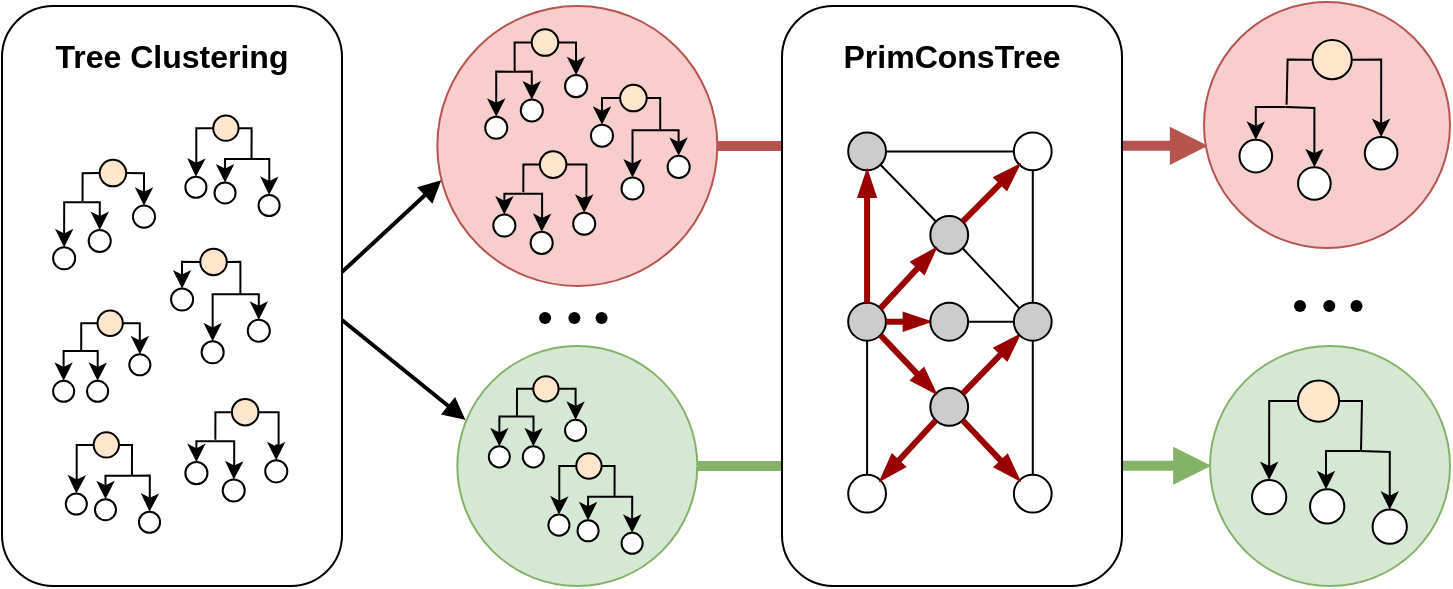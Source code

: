 <mxfile version="24.6.5" type="github">
  <diagram name="Page-1" id="-YpElkYaAKuWAmnfSbVi">
    <mxGraphModel dx="1420" dy="1908" grid="1" gridSize="10" guides="1" tooltips="1" connect="1" arrows="1" fold="1" page="1" pageScale="1" pageWidth="827" pageHeight="1169" math="0" shadow="0">
      <root>
        <mxCell id="0" />
        <mxCell id="1" parent="0" />
        <mxCell id="aS8s-DJT3k0Yt-bZ7xe9-233" style="edgeStyle=orthogonalEdgeStyle;rounded=0;orthogonalLoop=1;jettySize=auto;html=1;strokeWidth=5;endArrow=none;endFill=0;fillColor=#d5e8d4;strokeColor=#82b366;exitX=1;exitY=0.5;exitDx=0;exitDy=0;" edge="1" parent="1" source="aS8s-DJT3k0Yt-bZ7xe9-104">
          <mxGeometry relative="1" as="geometry">
            <mxPoint x="570" y="-290" as="sourcePoint" />
            <mxPoint x="640" y="-290" as="targetPoint" />
          </mxGeometry>
        </mxCell>
        <mxCell id="aS8s-DJT3k0Yt-bZ7xe9-235" style="edgeStyle=orthogonalEdgeStyle;rounded=0;orthogonalLoop=1;jettySize=auto;html=1;strokeWidth=5;endArrow=block;endFill=1;fillColor=#d5e8d4;strokeColor=#82b366;exitX=1;exitY=0.5;exitDx=0;exitDy=0;" edge="1" parent="1">
          <mxGeometry relative="1" as="geometry">
            <mxPoint x="772.66" y="-290.11" as="sourcePoint" />
            <mxPoint x="854.66" y="-290.11" as="targetPoint" />
          </mxGeometry>
        </mxCell>
        <mxCell id="aS8s-DJT3k0Yt-bZ7xe9-230" style="edgeStyle=orthogonalEdgeStyle;rounded=0;orthogonalLoop=1;jettySize=auto;html=1;exitX=1;exitY=0.5;exitDx=0;exitDy=0;entryX=0;entryY=0.241;entryDx=0;entryDy=0;entryPerimeter=0;endArrow=none;endFill=0;fillColor=#f8cecc;strokeColor=#b85450;strokeWidth=5;" edge="1" parent="1" source="aS8s-DJT3k0Yt-bZ7xe9-39" target="aS8s-DJT3k0Yt-bZ7xe9-221">
          <mxGeometry relative="1" as="geometry" />
        </mxCell>
        <mxCell id="aS8s-DJT3k0Yt-bZ7xe9-231" style="edgeStyle=orthogonalEdgeStyle;rounded=0;orthogonalLoop=1;jettySize=auto;html=1;exitX=1;exitY=0.5;exitDx=0;exitDy=0;entryX=0;entryY=0.241;entryDx=0;entryDy=0;entryPerimeter=0;endArrow=block;endFill=1;fillColor=#f8cecc;strokeColor=#b85450;strokeWidth=5;" edge="1" parent="1">
          <mxGeometry relative="1" as="geometry">
            <mxPoint x="781" y="-450.1" as="sourcePoint" />
            <mxPoint x="853" y="-450.1" as="targetPoint" />
          </mxGeometry>
        </mxCell>
        <mxCell id="aS8s-DJT3k0Yt-bZ7xe9-221" value="" style="rounded=1;whiteSpace=wrap;html=1;" vertex="1" parent="1">
          <mxGeometry x="640" y="-520" width="170" height="290" as="geometry" />
        </mxCell>
        <mxCell id="aS8s-DJT3k0Yt-bZ7xe9-1" value="" style="ellipse;whiteSpace=wrap;html=1;aspect=fixed;fontSize=16;movable=1;resizable=1;rotatable=1;deletable=1;editable=1;locked=0;connectable=1;rotation=0;container=0;spacingBottom=1;" vertex="1" parent="1">
          <mxGeometry x="673.09" y="-285.591" width="18.897" height="18.897" as="geometry" />
        </mxCell>
        <mxCell id="aS8s-DJT3k0Yt-bZ7xe9-2" value="" style="ellipse;whiteSpace=wrap;html=1;aspect=fixed;fontSize=20;fillColor=#CCCCCC;movable=1;resizable=1;rotatable=1;deletable=1;editable=1;locked=0;connectable=1;rotation=-90;container=0;" vertex="1" parent="1">
          <mxGeometry x="673.09" y="-456.76" width="18.897" height="18.897" as="geometry" />
        </mxCell>
        <mxCell id="aS8s-DJT3k0Yt-bZ7xe9-3" value="&lt;b&gt;&lt;br&gt;&lt;/b&gt;" style="ellipse;whiteSpace=wrap;html=1;aspect=fixed;fontSize=20;fillColor=#CCCCCC;movable=1;resizable=1;rotatable=1;deletable=1;editable=1;locked=0;connectable=1;rotation=-90;container=0;strokeColor=#000000;" vertex="1" parent="1">
          <mxGeometry x="673.09" y="-371.585" width="18.897" height="18.897" as="geometry" />
        </mxCell>
        <mxCell id="aS8s-DJT3k0Yt-bZ7xe9-4" value="" style="ellipse;whiteSpace=wrap;html=1;aspect=fixed;fontSize=16;movable=1;resizable=1;rotatable=1;deletable=1;editable=1;locked=0;connectable=1;rotation=0;container=0;spacingBottom=1;" vertex="1" parent="1">
          <mxGeometry x="755.942" y="-285.591" width="18.897" height="18.897" as="geometry" />
        </mxCell>
        <mxCell id="aS8s-DJT3k0Yt-bZ7xe9-5" value="" style="ellipse;whiteSpace=wrap;html=1;aspect=fixed;fontSize=16;movable=1;resizable=1;rotatable=1;deletable=1;editable=1;locked=0;connectable=1;rotation=0;container=0;spacingBottom=1;" vertex="1" parent="1">
          <mxGeometry x="755.942" y="-456.76" width="18.897" height="18.897" as="geometry" />
        </mxCell>
        <mxCell id="aS8s-DJT3k0Yt-bZ7xe9-6" value="" style="ellipse;whiteSpace=wrap;html=1;aspect=fixed;fontSize=20;fillColor=#CCCCCC;movable=1;resizable=1;rotatable=1;deletable=1;editable=1;locked=0;connectable=1;rotation=-90;container=0;" vertex="1" parent="1">
          <mxGeometry x="714.168" y="-414.991" width="18.897" height="18.897" as="geometry" />
        </mxCell>
        <mxCell id="aS8s-DJT3k0Yt-bZ7xe9-7" value="" style="ellipse;whiteSpace=wrap;html=1;aspect=fixed;fontSize=20;fillColor=#CCCCCC;movable=1;resizable=1;rotatable=1;deletable=1;editable=1;locked=0;connectable=1;rotation=-90;container=0;" vertex="1" parent="1">
          <mxGeometry x="714.168" y="-328.997" width="18.897" height="18.897" as="geometry" />
        </mxCell>
        <mxCell id="aS8s-DJT3k0Yt-bZ7xe9-8" value="" style="endArrow=none;html=1;rounded=0;entryX=0.5;entryY=0;entryDx=0;entryDy=0;exitX=0;exitY=0.5;exitDx=0;exitDy=0;movable=1;resizable=1;rotatable=1;deletable=1;editable=1;locked=0;connectable=1;" edge="1" parent="1" source="aS8s-DJT3k0Yt-bZ7xe9-3" target="aS8s-DJT3k0Yt-bZ7xe9-1">
          <mxGeometry width="50" height="50" relative="1" as="geometry">
            <mxPoint x="546.375" y="-371.585" as="sourcePoint" />
            <mxPoint x="456.561" y="-371.585" as="targetPoint" />
          </mxGeometry>
        </mxCell>
        <mxCell id="aS8s-DJT3k0Yt-bZ7xe9-9" value="" style="endArrow=blockThin;html=1;rounded=0;entryX=0;entryY=0.5;entryDx=0;entryDy=0;exitX=1;exitY=0.5;exitDx=0;exitDy=0;movable=1;resizable=1;rotatable=1;deletable=1;editable=1;locked=0;connectable=1;strokeWidth=3;strokeColor=#990000;endFill=1;startArrow=none;startFill=0;" edge="1" parent="1" source="aS8s-DJT3k0Yt-bZ7xe9-3" target="aS8s-DJT3k0Yt-bZ7xe9-2">
          <mxGeometry width="50" height="50" relative="1" as="geometry">
            <mxPoint x="552.641" y="-378.956" as="sourcePoint" />
            <mxPoint x="462.827" y="-378.956" as="targetPoint" />
          </mxGeometry>
        </mxCell>
        <mxCell id="aS8s-DJT3k0Yt-bZ7xe9-10" value="" style="endArrow=none;html=1;rounded=0;entryX=0.5;entryY=0;entryDx=0;entryDy=0;exitX=0;exitY=0.5;exitDx=0;exitDy=0;movable=1;resizable=1;rotatable=1;deletable=1;editable=1;locked=0;connectable=1;" edge="1" parent="1" source="aS8s-DJT3k0Yt-bZ7xe9-24" target="aS8s-DJT3k0Yt-bZ7xe9-4">
          <mxGeometry width="50" height="50" relative="1" as="geometry">
            <mxPoint x="765.689" y="-348.653" as="sourcePoint" />
            <mxPoint x="529.665" y="-350.291" as="targetPoint" />
          </mxGeometry>
        </mxCell>
        <mxCell id="aS8s-DJT3k0Yt-bZ7xe9-11" value="" style="endArrow=none;html=1;rounded=0;entryX=1;entryY=0.5;entryDx=0;entryDy=0;exitX=0.5;exitY=1;exitDx=0;exitDy=0;movable=1;resizable=1;rotatable=1;deletable=1;editable=1;locked=0;connectable=1;" edge="1" parent="1" source="aS8s-DJT3k0Yt-bZ7xe9-5" target="aS8s-DJT3k0Yt-bZ7xe9-24">
          <mxGeometry width="50" height="50" relative="1" as="geometry">
            <mxPoint x="561.692" y="-545.211" as="sourcePoint" />
            <mxPoint x="765.689" y="-369.947" as="targetPoint" />
          </mxGeometry>
        </mxCell>
        <mxCell id="aS8s-DJT3k0Yt-bZ7xe9-12" value="" style="endArrow=blockThin;html=1;rounded=0;exitX=1;exitY=1;exitDx=0;exitDy=0;entryX=0;entryY=1;entryDx=0;entryDy=0;movable=1;resizable=1;rotatable=1;deletable=1;editable=1;locked=0;connectable=1;strokeWidth=3;strokeColor=#990000;endFill=1;startArrow=none;startFill=0;" edge="1" parent="1" source="aS8s-DJT3k0Yt-bZ7xe9-6" target="aS8s-DJT3k0Yt-bZ7xe9-5">
          <mxGeometry width="50" height="50" relative="1" as="geometry">
            <mxPoint x="521.311" y="-349.472" as="sourcePoint" />
            <mxPoint x="526.881" y="-427.276" as="targetPoint" />
          </mxGeometry>
        </mxCell>
        <mxCell id="aS8s-DJT3k0Yt-bZ7xe9-13" value="" style="endArrow=none;html=1;rounded=0;entryX=1;entryY=1;entryDx=0;entryDy=0;exitX=0;exitY=0;exitDx=0;exitDy=0;movable=1;resizable=1;rotatable=1;deletable=1;editable=1;locked=0;connectable=1;strokeWidth=3;strokeColor=#990000;endFill=0;startArrow=blockThin;startFill=1;" edge="1" parent="1" source="aS8s-DJT3k0Yt-bZ7xe9-6" target="aS8s-DJT3k0Yt-bZ7xe9-3">
          <mxGeometry width="50" height="50" relative="1" as="geometry">
            <mxPoint x="487.891" y="-482.149" as="sourcePoint" />
            <mxPoint x="463.523" y="-510.813" as="targetPoint" />
          </mxGeometry>
        </mxCell>
        <mxCell id="aS8s-DJT3k0Yt-bZ7xe9-14" value="" style="endArrow=blockThin;html=1;rounded=0;exitX=0;exitY=1;exitDx=0;exitDy=0;entryX=1;entryY=0;entryDx=0;entryDy=0;movable=1;resizable=1;rotatable=1;deletable=1;editable=1;locked=0;connectable=1;strokeWidth=3;strokeColor=#990000;endFill=1;startArrow=none;startFill=0;" edge="1" parent="1" source="aS8s-DJT3k0Yt-bZ7xe9-3" target="aS8s-DJT3k0Yt-bZ7xe9-7">
          <mxGeometry width="50" height="50" relative="1" as="geometry">
            <mxPoint x="533.147" y="-377.318" as="sourcePoint" />
            <mxPoint x="496.246" y="-397.793" as="targetPoint" />
          </mxGeometry>
        </mxCell>
        <mxCell id="aS8s-DJT3k0Yt-bZ7xe9-15" value="" style="endArrow=none;html=1;rounded=0;exitX=0;exitY=0;exitDx=0;exitDy=0;entryX=0;entryY=1;entryDx=0;entryDy=0;movable=1;resizable=1;rotatable=1;deletable=1;editable=1;locked=0;connectable=1;strokeWidth=3;strokeColor=#990000;endFill=0;startArrow=blockThin;startFill=1;" edge="1" parent="1" source="aS8s-DJT3k0Yt-bZ7xe9-4" target="aS8s-DJT3k0Yt-bZ7xe9-7">
          <mxGeometry width="50" height="50" relative="1" as="geometry">
            <mxPoint x="515.045" y="-359.3" as="sourcePoint" />
            <mxPoint x="521.311" y="-436.285" as="targetPoint" />
          </mxGeometry>
        </mxCell>
        <mxCell id="aS8s-DJT3k0Yt-bZ7xe9-16" value="" style="endArrow=none;html=1;rounded=0;entryX=1;entryY=1;entryDx=0;entryDy=0;exitX=0;exitY=0;exitDx=0;exitDy=0;movable=1;resizable=1;rotatable=1;deletable=1;editable=1;locked=0;connectable=1;strokeWidth=3;strokeColor=#990000;endFill=0;startArrow=blockThin;startFill=1;" edge="1" parent="1" source="aS8s-DJT3k0Yt-bZ7xe9-24" target="aS8s-DJT3k0Yt-bZ7xe9-7">
          <mxGeometry width="50" height="50" relative="1" as="geometry">
            <mxPoint x="753.853" y="-351.929" as="sourcePoint" />
            <mxPoint x="463.523" y="-377.318" as="targetPoint" />
          </mxGeometry>
        </mxCell>
        <mxCell id="aS8s-DJT3k0Yt-bZ7xe9-17" value="" style="endArrow=none;html=1;rounded=0;entryX=0.5;entryY=1;entryDx=0;entryDy=0;exitX=0.5;exitY=0;exitDx=0;exitDy=0;movable=1;resizable=1;rotatable=1;deletable=1;editable=1;locked=0;connectable=1;strokeWidth=3;strokeColor=#990000;endFill=0;startArrow=blockThin;startFill=1;" edge="1" parent="1" source="aS8s-DJT3k0Yt-bZ7xe9-21" target="aS8s-DJT3k0Yt-bZ7xe9-3">
          <mxGeometry width="50" height="50" relative="1" as="geometry">
            <mxPoint x="751.068" y="-364.214" as="sourcePoint" />
            <mxPoint x="711.383" y="-328.178" as="targetPoint" />
          </mxGeometry>
        </mxCell>
        <mxCell id="aS8s-DJT3k0Yt-bZ7xe9-18" value="" style="endArrow=none;html=1;rounded=0;entryX=0.5;entryY=1;entryDx=0;entryDy=0;movable=1;resizable=1;rotatable=1;deletable=1;editable=1;locked=0;connectable=1;exitX=0;exitY=0.5;exitDx=0;exitDy=0;" edge="1" parent="1" source="aS8s-DJT3k0Yt-bZ7xe9-5" target="aS8s-DJT3k0Yt-bZ7xe9-2">
          <mxGeometry width="50" height="50" relative="1" as="geometry">
            <mxPoint x="746.891" y="-444.475" as="sourcePoint" />
            <mxPoint x="711.383" y="-414.172" as="targetPoint" />
          </mxGeometry>
        </mxCell>
        <mxCell id="aS8s-DJT3k0Yt-bZ7xe9-19" value="" style="endArrow=none;html=1;rounded=0;entryX=0;entryY=1;entryDx=0;entryDy=0;exitX=1;exitY=0;exitDx=0;exitDy=0;movable=1;resizable=1;rotatable=1;deletable=1;editable=1;locked=0;connectable=1;" edge="1" parent="1" source="aS8s-DJT3k0Yt-bZ7xe9-24" target="aS8s-DJT3k0Yt-bZ7xe9-6">
          <mxGeometry width="50" height="50" relative="1" as="geometry">
            <mxPoint x="753.853" y="-366.671" as="sourcePoint" />
            <mxPoint x="716.953" y="-334.73" as="targetPoint" />
          </mxGeometry>
        </mxCell>
        <mxCell id="aS8s-DJT3k0Yt-bZ7xe9-20" value="" style="endArrow=none;html=1;rounded=0;entryX=0.5;entryY=1;entryDx=0;entryDy=0;exitX=0.5;exitY=0;exitDx=0;exitDy=0;movable=1;resizable=1;rotatable=1;deletable=1;editable=1;locked=0;connectable=1;" edge="1" parent="1" source="aS8s-DJT3k0Yt-bZ7xe9-24" target="aS8s-DJT3k0Yt-bZ7xe9-21">
          <mxGeometry width="50" height="50" relative="1" as="geometry">
            <mxPoint x="751.068" y="-359.3" as="sourcePoint" />
            <mxPoint x="493.461" y="-461.674" as="targetPoint" />
          </mxGeometry>
        </mxCell>
        <mxCell id="aS8s-DJT3k0Yt-bZ7xe9-21" value="" style="ellipse;whiteSpace=wrap;html=1;aspect=fixed;fillColor=#CCCCCC;movable=1;resizable=1;rotatable=1;deletable=1;editable=1;locked=0;connectable=1;rotation=-90;container=0;" vertex="1" parent="1">
          <mxGeometry x="714.168" y="-371.585" width="18.897" height="18.897" as="geometry" />
        </mxCell>
        <mxCell id="aS8s-DJT3k0Yt-bZ7xe9-22" value="" style="endArrow=blockThin;html=1;rounded=0;entryX=1;entryY=0;entryDx=0;entryDy=0;exitX=0;exitY=0;exitDx=0;exitDy=0;movable=1;resizable=1;rotatable=1;deletable=1;editable=1;locked=0;connectable=1;strokeWidth=3;strokeColor=#990000;endFill=1;startArrow=none;startFill=0;" edge="1" parent="1" source="aS8s-DJT3k0Yt-bZ7xe9-7" target="aS8s-DJT3k0Yt-bZ7xe9-1">
          <mxGeometry width="50" height="50" relative="1" as="geometry">
            <mxPoint x="765.689" y="-487.063" as="sourcePoint" />
            <mxPoint x="741.321" y="-516.546" as="targetPoint" />
          </mxGeometry>
        </mxCell>
        <mxCell id="aS8s-DJT3k0Yt-bZ7xe9-23" value="" style="endArrow=none;html=1;rounded=0;entryX=0;entryY=1;entryDx=0;entryDy=0;exitX=1;exitY=0;exitDx=0;exitDy=0;movable=1;resizable=1;rotatable=1;deletable=1;editable=1;locked=0;connectable=1;" edge="1" parent="1" source="aS8s-DJT3k0Yt-bZ7xe9-6" target="aS8s-DJT3k0Yt-bZ7xe9-2">
          <mxGeometry width="50" height="50" relative="1" as="geometry">
            <mxPoint x="765.689" y="-470.683" as="sourcePoint" />
            <mxPoint x="741.321" y="-500.167" as="targetPoint" />
          </mxGeometry>
        </mxCell>
        <mxCell id="aS8s-DJT3k0Yt-bZ7xe9-24" value="" style="ellipse;whiteSpace=wrap;html=1;aspect=fixed;fillColor=#CCCCCC;movable=1;resizable=1;rotatable=1;deletable=1;editable=1;locked=0;connectable=1;rotation=-90;container=0;" vertex="1" parent="1">
          <mxGeometry x="755.942" y="-371.585" width="18.897" height="18.897" as="geometry" />
        </mxCell>
        <mxCell id="aS8s-DJT3k0Yt-bZ7xe9-195" value="" style="ellipse;whiteSpace=wrap;html=1;aspect=fixed;fillColor=#d5e8d4;strokeColor=#82b366;" vertex="1" parent="1">
          <mxGeometry x="854" y="-350" width="120" height="120" as="geometry" />
        </mxCell>
        <mxCell id="aS8s-DJT3k0Yt-bZ7xe9-222" value="" style="group" vertex="1" connectable="0" parent="1">
          <mxGeometry x="875" y="-332.74" width="77.67" height="81.66" as="geometry" />
        </mxCell>
        <mxCell id="aS8s-DJT3k0Yt-bZ7xe9-208" value="&lt;b&gt;&lt;br&gt;&lt;/b&gt;" style="ellipse;whiteSpace=wrap;html=1;aspect=fixed;fontSize=20;fillColor=#ffe6cc;movable=1;resizable=1;rotatable=1;deletable=1;editable=1;locked=0;connectable=1;rotation=0;strokeColor=#000000;" vertex="1" parent="aS8s-DJT3k0Yt-bZ7xe9-222">
          <mxGeometry x="22.98" width="20.565" height="20.565" as="geometry" />
        </mxCell>
        <mxCell id="aS8s-DJT3k0Yt-bZ7xe9-209" value="" style="endArrow=classic;html=1;rounded=0;exitX=0;exitY=0.5;exitDx=0;exitDy=0;edgeStyle=orthogonalEdgeStyle;endFill=1;entryX=0.5;entryY=0;entryDx=0;entryDy=0;" edge="1" parent="aS8s-DJT3k0Yt-bZ7xe9-222" source="aS8s-DJT3k0Yt-bZ7xe9-208" target="aS8s-DJT3k0Yt-bZ7xe9-210">
          <mxGeometry width="50" height="50" relative="1" as="geometry">
            <mxPoint x="31.349" y="17.005" as="sourcePoint" />
            <mxPoint x="5.449" y="32.261" as="targetPoint" />
          </mxGeometry>
        </mxCell>
        <mxCell id="aS8s-DJT3k0Yt-bZ7xe9-210" value="" style="ellipse;whiteSpace=wrap;html=1;aspect=fixed;fontSize=14;movable=1;resizable=1;rotatable=1;deletable=1;editable=1;locked=0;connectable=1;rotation=0;" vertex="1" parent="aS8s-DJT3k0Yt-bZ7xe9-222">
          <mxGeometry y="49.729" width="17.137" height="17.137" as="geometry" />
        </mxCell>
        <mxCell id="aS8s-DJT3k0Yt-bZ7xe9-211" value="" style="endArrow=none;html=1;rounded=0;exitX=1;exitY=0.5;exitDx=0;exitDy=0;edgeStyle=orthogonalEdgeStyle;endFill=0;" edge="1" parent="aS8s-DJT3k0Yt-bZ7xe9-222" source="aS8s-DJT3k0Yt-bZ7xe9-208">
          <mxGeometry width="50" height="50" relative="1" as="geometry">
            <mxPoint x="59.522" y="62.4" as="sourcePoint" />
            <mxPoint x="54.503" y="34.949" as="targetPoint" />
          </mxGeometry>
        </mxCell>
        <mxCell id="aS8s-DJT3k0Yt-bZ7xe9-212" value="" style="ellipse;whiteSpace=wrap;html=1;aspect=fixed;fontSize=14;movable=1;resizable=1;rotatable=1;deletable=1;editable=1;locked=0;connectable=1;rotation=0;" vertex="1" parent="aS8s-DJT3k0Yt-bZ7xe9-222">
          <mxGeometry x="60.298" y="64.523" width="17.137" height="17.137" as="geometry" />
        </mxCell>
        <mxCell id="aS8s-DJT3k0Yt-bZ7xe9-213" value="" style="endArrow=none;html=1;rounded=0;movable=1;resizable=1;rotatable=1;deletable=1;editable=1;locked=0;connectable=1;" edge="1" parent="aS8s-DJT3k0Yt-bZ7xe9-222">
          <mxGeometry width="50" height="50" relative="1" as="geometry">
            <mxPoint x="65.935" y="69.536" as="sourcePoint" />
            <mxPoint x="65.38" y="69.114" as="targetPoint" />
          </mxGeometry>
        </mxCell>
        <mxCell id="aS8s-DJT3k0Yt-bZ7xe9-214" value="" style="ellipse;whiteSpace=wrap;html=1;aspect=fixed;fontSize=14;movable=1;resizable=1;rotatable=1;deletable=1;editable=1;locked=0;connectable=1;rotation=0;" vertex="1" parent="aS8s-DJT3k0Yt-bZ7xe9-222">
          <mxGeometry x="29.021" y="54.347" width="17.137" height="17.137" as="geometry" />
        </mxCell>
        <mxCell id="aS8s-DJT3k0Yt-bZ7xe9-215" value="" style="endArrow=classic;html=1;rounded=0;entryX=0.5;entryY=0;entryDx=0;entryDy=0;edgeStyle=orthogonalEdgeStyle;" edge="1" parent="aS8s-DJT3k0Yt-bZ7xe9-222" target="aS8s-DJT3k0Yt-bZ7xe9-212">
          <mxGeometry width="50" height="50" relative="1" as="geometry">
            <mxPoint x="54.121" y="35.285" as="sourcePoint" />
            <mxPoint x="82.139" y="69.536" as="targetPoint" />
          </mxGeometry>
        </mxCell>
        <mxCell id="aS8s-DJT3k0Yt-bZ7xe9-216" value="" style="endArrow=classic;html=1;rounded=0;entryX=0.5;entryY=0;entryDx=0;entryDy=0;edgeStyle=elbowEdgeStyle;" edge="1" parent="aS8s-DJT3k0Yt-bZ7xe9-222" target="aS8s-DJT3k0Yt-bZ7xe9-214">
          <mxGeometry width="50" height="50" relative="1" as="geometry">
            <mxPoint x="54.121" y="35.285" as="sourcePoint" />
            <mxPoint x="29.818" y="69.536" as="targetPoint" />
            <Array as="points">
              <mxPoint x="37" y="44" />
            </Array>
          </mxGeometry>
        </mxCell>
        <mxCell id="aS8s-DJT3k0Yt-bZ7xe9-160" value="" style="ellipse;whiteSpace=wrap;html=1;aspect=fixed;fillColor=#f8cecc;strokeColor=#b85450;" vertex="1" parent="1">
          <mxGeometry x="851" y="-522" width="123" height="123" as="geometry" />
        </mxCell>
        <mxCell id="aS8s-DJT3k0Yt-bZ7xe9-223" value="" style="group" vertex="1" connectable="0" parent="1">
          <mxGeometry x="868.74" y="-502.96" width="84" height="81.97" as="geometry" />
        </mxCell>
        <mxCell id="aS8s-DJT3k0Yt-bZ7xe9-180" value="" style="endArrow=none;html=1;rounded=0;movable=1;resizable=1;rotatable=1;deletable=1;editable=1;locked=0;connectable=1;" edge="1" parent="aS8s-DJT3k0Yt-bZ7xe9-223" source="aS8s-DJT3k0Yt-bZ7xe9-181">
          <mxGeometry width="50" height="50" relative="1" as="geometry">
            <mxPoint x="-27.016" y="100.59" as="sourcePoint" />
            <mxPoint x="39.671" y="8.178" as="targetPoint" />
          </mxGeometry>
        </mxCell>
        <mxCell id="aS8s-DJT3k0Yt-bZ7xe9-181" value="&lt;b&gt;&lt;br&gt;&lt;/b&gt;" style="ellipse;whiteSpace=wrap;html=1;aspect=fixed;fontSize=20;fillColor=#ffe6cc;movable=1;resizable=1;rotatable=1;deletable=1;editable=1;locked=0;connectable=1;rotation=0;strokeColor=#000000;container=0;" vertex="1" parent="aS8s-DJT3k0Yt-bZ7xe9-223">
          <mxGeometry x="36.539" width="19.595" height="19.595" as="geometry" />
        </mxCell>
        <mxCell id="aS8s-DJT3k0Yt-bZ7xe9-182" value="" style="endArrow=none;html=1;rounded=0;movable=1;resizable=1;rotatable=1;deletable=1;editable=1;locked=0;connectable=1;" edge="1" parent="aS8s-DJT3k0Yt-bZ7xe9-223">
          <mxGeometry width="50" height="50" relative="1" as="geometry">
            <mxPoint x="34.913" y="68.288" as="sourcePoint" />
            <mxPoint x="34.36" y="67.858" as="targetPoint" />
          </mxGeometry>
        </mxCell>
        <mxCell id="aS8s-DJT3k0Yt-bZ7xe9-183" value="" style="ellipse;whiteSpace=wrap;html=1;aspect=fixed;fontSize=14;movable=1;resizable=1;rotatable=1;deletable=1;editable=1;locked=0;connectable=1;rotation=0;container=0;" vertex="1" parent="aS8s-DJT3k0Yt-bZ7xe9-223">
          <mxGeometry y="49.844" width="16.329" height="16.329" as="geometry" />
        </mxCell>
        <mxCell id="aS8s-DJT3k0Yt-bZ7xe9-184" value="" style="endArrow=none;html=1;rounded=0;exitX=0;exitY=0.5;exitDx=0;exitDy=0;edgeStyle=orthogonalEdgeStyle;endFill=0;" edge="1" parent="aS8s-DJT3k0Yt-bZ7xe9-223" source="aS8s-DJT3k0Yt-bZ7xe9-181">
          <mxGeometry width="50" height="50" relative="1" as="geometry">
            <mxPoint x="44.893" y="17.309" as="sourcePoint" />
            <mxPoint x="23.557" y="32.29" as="targetPoint" />
          </mxGeometry>
        </mxCell>
        <mxCell id="aS8s-DJT3k0Yt-bZ7xe9-185" value="" style="endArrow=classic;html=1;rounded=0;entryX=0.5;entryY=0;entryDx=0;entryDy=0;edgeStyle=orthogonalEdgeStyle;" edge="1" parent="aS8s-DJT3k0Yt-bZ7xe9-223" target="aS8s-DJT3k0Yt-bZ7xe9-187">
          <mxGeometry width="50" height="50" relative="1" as="geometry">
            <mxPoint x="23.121" y="33.425" as="sourcePoint" />
            <mxPoint x="51.088" y="68.288" as="targetPoint" />
          </mxGeometry>
        </mxCell>
        <mxCell id="aS8s-DJT3k0Yt-bZ7xe9-186" value="" style="endArrow=classic;html=1;rounded=0;entryX=0.5;entryY=0;entryDx=0;entryDy=0;edgeStyle=orthogonalEdgeStyle;" edge="1" parent="aS8s-DJT3k0Yt-bZ7xe9-223" target="aS8s-DJT3k0Yt-bZ7xe9-183">
          <mxGeometry width="50" height="50" relative="1" as="geometry">
            <mxPoint x="23.121" y="33.425" as="sourcePoint" />
            <mxPoint x="-1.137" y="68.288" as="targetPoint" />
            <Array as="points">
              <mxPoint x="8.16" y="32.837" />
            </Array>
          </mxGeometry>
        </mxCell>
        <mxCell id="aS8s-DJT3k0Yt-bZ7xe9-187" value="" style="ellipse;whiteSpace=wrap;html=1;aspect=fixed;fontSize=14;movable=1;resizable=1;rotatable=1;deletable=1;editable=1;locked=0;connectable=1;rotation=0;container=0;" vertex="1" parent="aS8s-DJT3k0Yt-bZ7xe9-223">
          <mxGeometry x="29.287" y="63.527" width="16.329" height="16.329" as="geometry" />
        </mxCell>
        <mxCell id="aS8s-DJT3k0Yt-bZ7xe9-188" value="" style="ellipse;whiteSpace=wrap;html=1;aspect=fixed;fontSize=14;movable=1;resizable=1;rotatable=1;deletable=1;editable=1;locked=0;connectable=1;rotation=0;container=0;" vertex="1" parent="aS8s-DJT3k0Yt-bZ7xe9-223">
          <mxGeometry x="62.66" y="48.428" width="16.329" height="16.329" as="geometry" />
        </mxCell>
        <mxCell id="aS8s-DJT3k0Yt-bZ7xe9-189" value="" style="endArrow=classic;html=1;rounded=0;exitX=1;exitY=0.5;exitDx=0;exitDy=0;entryX=0.5;entryY=0;entryDx=0;entryDy=0;edgeStyle=orthogonalEdgeStyle;" edge="1" parent="aS8s-DJT3k0Yt-bZ7xe9-223" source="aS8s-DJT3k0Yt-bZ7xe9-181" target="aS8s-DJT3k0Yt-bZ7xe9-188">
          <mxGeometry width="50" height="50" relative="1" as="geometry">
            <mxPoint x="73.014" y="63.515" as="sourcePoint" />
            <mxPoint x="73.056" y="45.797" as="targetPoint" />
          </mxGeometry>
        </mxCell>
        <mxCell id="aS8s-DJT3k0Yt-bZ7xe9-224" value="" style="group" vertex="1" connectable="0" parent="1">
          <mxGeometry x="889" y="-380" width="48.26" height="20" as="geometry" />
        </mxCell>
        <mxCell id="aS8s-DJT3k0Yt-bZ7xe9-225" value="" style="shape=waypoint;sketch=0;fillStyle=solid;size=6;pointerEvents=1;points=[];fillColor=none;resizable=0;rotatable=0;perimeter=centerPerimeter;snapToPoint=1;" vertex="1" parent="aS8s-DJT3k0Yt-bZ7xe9-224">
          <mxGeometry width="20" height="20" as="geometry" />
        </mxCell>
        <mxCell id="aS8s-DJT3k0Yt-bZ7xe9-226" value="" style="shape=waypoint;sketch=0;fillStyle=solid;size=6;pointerEvents=1;points=[];fillColor=none;resizable=0;rotatable=0;perimeter=centerPerimeter;snapToPoint=1;" vertex="1" parent="aS8s-DJT3k0Yt-bZ7xe9-224">
          <mxGeometry x="14.66" width="20" height="20" as="geometry" />
        </mxCell>
        <mxCell id="aS8s-DJT3k0Yt-bZ7xe9-227" value="" style="shape=waypoint;sketch=0;fillStyle=solid;size=6;pointerEvents=1;points=[];fillColor=none;resizable=0;rotatable=0;perimeter=centerPerimeter;snapToPoint=1;" vertex="1" parent="aS8s-DJT3k0Yt-bZ7xe9-224">
          <mxGeometry x="28.26" width="20" height="20" as="geometry" />
        </mxCell>
        <mxCell id="aS8s-DJT3k0Yt-bZ7xe9-39" value="" style="ellipse;whiteSpace=wrap;html=1;aspect=fixed;fillColor=#f8cecc;strokeColor=#b85450;container=0;" vertex="1" parent="1">
          <mxGeometry x="467.66" y="-520" width="140" height="140" as="geometry" />
        </mxCell>
        <mxCell id="aS8s-DJT3k0Yt-bZ7xe9-54" value="" style="endArrow=none;html=1;rounded=0;movable=1;resizable=1;rotatable=1;deletable=1;editable=1;locked=0;connectable=1;" edge="1" parent="1">
          <mxGeometry width="50" height="50" relative="1" as="geometry">
            <mxPoint x="586.396" y="-435.767" as="sourcePoint" />
            <mxPoint x="586.043" y="-436.039" as="targetPoint" />
          </mxGeometry>
        </mxCell>
        <mxCell id="aS8s-DJT3k0Yt-bZ7xe9-55" value="" style="ellipse;whiteSpace=wrap;html=1;aspect=fixed;fontSize=14;movable=1;resizable=1;rotatable=1;deletable=1;editable=1;locked=0;connectable=1;rotation=0;container=0;" vertex="1" parent="1">
          <mxGeometry x="559.738" y="-434.294" width="11.049" height="11.049" as="geometry" />
        </mxCell>
        <mxCell id="aS8s-DJT3k0Yt-bZ7xe9-57" value="" style="endArrow=classic;html=1;rounded=0;entryX=0.5;entryY=0;entryDx=0;entryDy=0;edgeStyle=orthogonalEdgeStyle;" edge="1" parent="1" target="aS8s-DJT3k0Yt-bZ7xe9-59">
          <mxGeometry width="50" height="50" relative="1" as="geometry">
            <mxPoint x="578.882" y="-457.85" as="sourcePoint" />
            <mxPoint x="596.703" y="-435.767" as="targetPoint" />
          </mxGeometry>
        </mxCell>
        <mxCell id="aS8s-DJT3k0Yt-bZ7xe9-58" value="" style="endArrow=classic;html=1;rounded=0;entryX=0.5;entryY=0;entryDx=0;entryDy=0;edgeStyle=elbowEdgeStyle;" edge="1" parent="1" target="aS8s-DJT3k0Yt-bZ7xe9-55">
          <mxGeometry width="50" height="50" relative="1" as="geometry">
            <mxPoint x="578.882" y="-457.85" as="sourcePoint" />
            <mxPoint x="563.425" y="-435.767" as="targetPoint" />
            <Array as="points">
              <mxPoint x="565.259" y="-446.8" />
            </Array>
          </mxGeometry>
        </mxCell>
        <mxCell id="aS8s-DJT3k0Yt-bZ7xe9-26" value="" style="endArrow=none;html=1;rounded=0;movable=1;resizable=1;rotatable=1;deletable=1;editable=1;locked=0;connectable=1;" edge="1" parent="1" source="aS8s-DJT3k0Yt-bZ7xe9-27">
          <mxGeometry width="50" height="50" relative="1" as="geometry">
            <mxPoint x="474.378" y="-444.617" as="sourcePoint" />
            <mxPoint x="516.872" y="-503.153" as="targetPoint" />
          </mxGeometry>
        </mxCell>
        <mxCell id="aS8s-DJT3k0Yt-bZ7xe9-27" value="&lt;b&gt;&lt;br&gt;&lt;/b&gt;" style="ellipse;whiteSpace=wrap;html=1;aspect=fixed;fontSize=20;fillColor=#ffe6cc;movable=1;resizable=1;rotatable=1;deletable=1;editable=1;locked=0;connectable=1;rotation=0;strokeColor=#000000;container=0;" vertex="1" parent="1">
          <mxGeometry x="514.876" y="-508.333" width="13.259" height="13.259" as="geometry" />
        </mxCell>
        <mxCell id="aS8s-DJT3k0Yt-bZ7xe9-28" value="" style="endArrow=none;html=1;rounded=0;movable=1;resizable=1;rotatable=1;deletable=1;editable=1;locked=0;connectable=1;" edge="1" parent="1">
          <mxGeometry width="50" height="50" relative="1" as="geometry">
            <mxPoint x="513.84" y="-465.078" as="sourcePoint" />
            <mxPoint x="513.487" y="-465.35" as="targetPoint" />
          </mxGeometry>
        </mxCell>
        <mxCell id="aS8s-DJT3k0Yt-bZ7xe9-29" value="" style="ellipse;whiteSpace=wrap;html=1;aspect=fixed;fontSize=14;movable=1;resizable=1;rotatable=1;deletable=1;editable=1;locked=0;connectable=1;rotation=0;container=0;" vertex="1" parent="1">
          <mxGeometry x="491.593" y="-464.627" width="11.049" height="11.049" as="geometry" />
        </mxCell>
        <mxCell id="aS8s-DJT3k0Yt-bZ7xe9-30" value="" style="endArrow=none;html=1;rounded=0;exitX=0;exitY=0.5;exitDx=0;exitDy=0;edgeStyle=orthogonalEdgeStyle;endFill=0;" edge="1" parent="1" source="aS8s-DJT3k0Yt-bZ7xe9-27">
          <mxGeometry width="50" height="50" relative="1" as="geometry">
            <mxPoint x="520.199" y="-497.369" as="sourcePoint" />
            <mxPoint x="506.326" y="-487.533" as="targetPoint" />
          </mxGeometry>
        </mxCell>
        <mxCell id="aS8s-DJT3k0Yt-bZ7xe9-32" value="" style="endArrow=classic;html=1;rounded=0;entryX=0.5;entryY=0;entryDx=0;entryDy=0;edgeStyle=orthogonalEdgeStyle;" edge="1" parent="1" target="aS8s-DJT3k0Yt-bZ7xe9-34">
          <mxGeometry width="50" height="50" relative="1" as="geometry">
            <mxPoint x="506.326" y="-487.161" as="sourcePoint" />
            <mxPoint x="524.146" y="-465.078" as="targetPoint" />
          </mxGeometry>
        </mxCell>
        <mxCell id="aS8s-DJT3k0Yt-bZ7xe9-33" value="" style="endArrow=classic;html=1;rounded=0;entryX=0.5;entryY=0;entryDx=0;entryDy=0;edgeStyle=orthogonalEdgeStyle;" edge="1" parent="1" target="aS8s-DJT3k0Yt-bZ7xe9-29">
          <mxGeometry width="50" height="50" relative="1" as="geometry">
            <mxPoint x="506.326" y="-487.161" as="sourcePoint" />
            <mxPoint x="490.868" y="-465.078" as="targetPoint" />
            <Array as="points">
              <mxPoint x="496.793" y="-487.533" />
            </Array>
          </mxGeometry>
        </mxCell>
        <mxCell id="aS8s-DJT3k0Yt-bZ7xe9-34" value="" style="ellipse;whiteSpace=wrap;html=1;aspect=fixed;fontSize=14;movable=1;resizable=1;rotatable=1;deletable=1;editable=1;locked=0;connectable=1;rotation=0;container=0;" vertex="1" parent="1">
          <mxGeometry x="509.388" y="-473.293" width="11.049" height="11.049" as="geometry" />
        </mxCell>
        <mxCell id="aS8s-DJT3k0Yt-bZ7xe9-35" value="" style="ellipse;whiteSpace=wrap;html=1;aspect=fixed;fontSize=14;movable=1;resizable=1;rotatable=1;deletable=1;editable=1;locked=0;connectable=1;rotation=0;container=0;" vertex="1" parent="1">
          <mxGeometry x="531.521" y="-485.458" width="11.049" height="11.049" as="geometry" />
        </mxCell>
        <mxCell id="aS8s-DJT3k0Yt-bZ7xe9-36" value="" style="endArrow=classic;html=1;rounded=0;exitX=1;exitY=0.5;exitDx=0;exitDy=0;entryX=0.5;entryY=0;entryDx=0;entryDy=0;edgeStyle=orthogonalEdgeStyle;" edge="1" parent="1" source="aS8s-DJT3k0Yt-bZ7xe9-27" target="aS8s-DJT3k0Yt-bZ7xe9-35">
          <mxGeometry width="50" height="50" relative="1" as="geometry">
            <mxPoint x="538.118" y="-468.101" as="sourcePoint" />
            <mxPoint x="538.145" y="-479.324" as="targetPoint" />
          </mxGeometry>
        </mxCell>
        <mxCell id="aS8s-DJT3k0Yt-bZ7xe9-52" value="" style="endArrow=none;html=1;rounded=0;movable=1;resizable=1;rotatable=1;deletable=1;editable=1;locked=0;connectable=1;" edge="1" parent="1" source="aS8s-DJT3k0Yt-bZ7xe9-53">
          <mxGeometry width="50" height="50" relative="1" as="geometry">
            <mxPoint x="518.577" y="-416.883" as="sourcePoint" />
            <mxPoint x="561.071" y="-475.42" as="targetPoint" />
          </mxGeometry>
        </mxCell>
        <mxCell id="aS8s-DJT3k0Yt-bZ7xe9-53" value="&lt;b&gt;&lt;br&gt;&lt;/b&gt;" style="ellipse;whiteSpace=wrap;html=1;aspect=fixed;fontSize=20;fillColor=#ffe6cc;movable=1;resizable=1;rotatable=1;deletable=1;editable=1;locked=0;connectable=1;rotation=0;strokeColor=#000000;container=0;" vertex="1" parent="1">
          <mxGeometry x="559.076" y="-480.6" width="13.259" height="13.259" as="geometry" />
        </mxCell>
        <mxCell id="aS8s-DJT3k0Yt-bZ7xe9-56" value="" style="endArrow=classic;html=1;rounded=0;exitX=0;exitY=0.5;exitDx=0;exitDy=0;edgeStyle=orthogonalEdgeStyle;endFill=1;entryX=0.5;entryY=0;entryDx=0;entryDy=0;" edge="1" parent="1" source="aS8s-DJT3k0Yt-bZ7xe9-53" target="aS8s-DJT3k0Yt-bZ7xe9-60">
          <mxGeometry width="50" height="50" relative="1" as="geometry">
            <mxPoint x="564.399" y="-469.636" as="sourcePoint" />
            <mxPoint x="547.925" y="-459.8" as="targetPoint" />
          </mxGeometry>
        </mxCell>
        <mxCell id="aS8s-DJT3k0Yt-bZ7xe9-60" value="" style="ellipse;whiteSpace=wrap;html=1;aspect=fixed;fontSize=14;movable=1;resizable=1;rotatable=1;deletable=1;editable=1;locked=0;connectable=1;rotation=0;container=0;" vertex="1" parent="1">
          <mxGeometry x="544.46" y="-460.671" width="11.049" height="11.049" as="geometry" />
        </mxCell>
        <mxCell id="aS8s-DJT3k0Yt-bZ7xe9-61" value="" style="endArrow=none;html=1;rounded=0;exitX=1;exitY=0.5;exitDx=0;exitDy=0;edgeStyle=orthogonalEdgeStyle;endFill=0;" edge="1" parent="1" source="aS8s-DJT3k0Yt-bZ7xe9-53">
          <mxGeometry width="50" height="50" relative="1" as="geometry">
            <mxPoint x="582.318" y="-440.368" as="sourcePoint" />
            <mxPoint x="579.125" y="-458.067" as="targetPoint" />
          </mxGeometry>
        </mxCell>
        <mxCell id="aS8s-DJT3k0Yt-bZ7xe9-59" value="" style="ellipse;whiteSpace=wrap;html=1;aspect=fixed;fontSize=14;movable=1;resizable=1;rotatable=1;deletable=1;editable=1;locked=0;connectable=1;rotation=0;container=0;" vertex="1" parent="1">
          <mxGeometry x="582.811" y="-445.066" width="11.049" height="11.049" as="geometry" />
        </mxCell>
        <mxCell id="aS8s-DJT3k0Yt-bZ7xe9-92" value="" style="endArrow=none;html=1;rounded=0;movable=1;resizable=1;rotatable=1;deletable=1;editable=1;locked=0;connectable=1;" edge="1" source="aS8s-DJT3k0Yt-bZ7xe9-93" parent="1">
          <mxGeometry width="50" height="50" relative="1" as="geometry">
            <mxPoint x="478.434" y="-383.603" as="sourcePoint" />
            <mxPoint x="520.927" y="-442.14" as="targetPoint" />
          </mxGeometry>
        </mxCell>
        <mxCell id="aS8s-DJT3k0Yt-bZ7xe9-93" value="&lt;b&gt;&lt;br&gt;&lt;/b&gt;" style="ellipse;whiteSpace=wrap;html=1;aspect=fixed;fontSize=20;fillColor=#ffe6cc;movable=1;resizable=1;rotatable=1;deletable=1;editable=1;locked=0;connectable=1;rotation=0;strokeColor=#000000;container=0;" vertex="1" parent="1">
          <mxGeometry x="518.932" y="-447.32" width="13.259" height="13.259" as="geometry" />
        </mxCell>
        <mxCell id="aS8s-DJT3k0Yt-bZ7xe9-94" value="" style="endArrow=none;html=1;rounded=0;movable=1;resizable=1;rotatable=1;deletable=1;editable=1;locked=0;connectable=1;" edge="1" parent="1">
          <mxGeometry width="50" height="50" relative="1" as="geometry">
            <mxPoint x="517.896" y="-404.065" as="sourcePoint" />
            <mxPoint x="517.543" y="-404.337" as="targetPoint" />
          </mxGeometry>
        </mxCell>
        <mxCell id="aS8s-DJT3k0Yt-bZ7xe9-95" value="" style="ellipse;whiteSpace=wrap;html=1;aspect=fixed;fontSize=14;movable=1;resizable=1;rotatable=1;deletable=1;editable=1;locked=0;connectable=1;rotation=0;container=0;" vertex="1" parent="1">
          <mxGeometry x="495.649" y="-415.747" width="11.049" height="11.049" as="geometry" />
        </mxCell>
        <mxCell id="aS8s-DJT3k0Yt-bZ7xe9-96" value="" style="endArrow=none;html=1;rounded=0;exitX=0;exitY=0.5;exitDx=0;exitDy=0;edgeStyle=orthogonalEdgeStyle;endFill=0;" edge="1" source="aS8s-DJT3k0Yt-bZ7xe9-93" parent="1">
          <mxGeometry width="50" height="50" relative="1" as="geometry">
            <mxPoint x="524.255" y="-436.356" as="sourcePoint" />
            <mxPoint x="510.659" y="-426.867" as="targetPoint" />
          </mxGeometry>
        </mxCell>
        <mxCell id="aS8s-DJT3k0Yt-bZ7xe9-97" value="" style="endArrow=classic;html=1;rounded=0;entryX=0.5;entryY=0;entryDx=0;entryDy=0;edgeStyle=orthogonalEdgeStyle;" edge="1" target="aS8s-DJT3k0Yt-bZ7xe9-99" parent="1">
          <mxGeometry width="50" height="50" relative="1" as="geometry">
            <mxPoint x="510.382" y="-426.147" as="sourcePoint" />
            <mxPoint x="528.202" y="-404.065" as="targetPoint" />
            <Array as="points">
              <mxPoint x="520.049" y="-426.32" />
              <mxPoint x="520.049" y="-415.32" />
              <mxPoint x="520.049" y="-415.32" />
            </Array>
          </mxGeometry>
        </mxCell>
        <mxCell id="aS8s-DJT3k0Yt-bZ7xe9-98" value="" style="endArrow=classic;html=1;rounded=0;entryX=0.5;entryY=0;entryDx=0;entryDy=0;edgeStyle=orthogonalEdgeStyle;" edge="1" target="aS8s-DJT3k0Yt-bZ7xe9-95" parent="1">
          <mxGeometry width="50" height="50" relative="1" as="geometry">
            <mxPoint x="510.382" y="-426.147" as="sourcePoint" />
            <mxPoint x="494.924" y="-404.065" as="targetPoint" />
            <Array as="points">
              <mxPoint x="500.849" y="-426.52" />
            </Array>
          </mxGeometry>
        </mxCell>
        <mxCell id="aS8s-DJT3k0Yt-bZ7xe9-99" value="" style="ellipse;whiteSpace=wrap;html=1;aspect=fixed;fontSize=14;movable=1;resizable=1;rotatable=1;deletable=1;editable=1;locked=0;connectable=1;rotation=0;container=0;" vertex="1" parent="1">
          <mxGeometry x="514.311" y="-407.08" width="11.049" height="11.049" as="geometry" />
        </mxCell>
        <mxCell id="aS8s-DJT3k0Yt-bZ7xe9-100" value="" style="ellipse;whiteSpace=wrap;html=1;aspect=fixed;fontSize=14;movable=1;resizable=1;rotatable=1;deletable=1;editable=1;locked=0;connectable=1;rotation=0;container=0;" vertex="1" parent="1">
          <mxGeometry x="535.577" y="-416.644" width="11.049" height="11.049" as="geometry" />
        </mxCell>
        <mxCell id="aS8s-DJT3k0Yt-bZ7xe9-101" value="" style="endArrow=classic;html=1;rounded=0;exitX=1;exitY=0.5;exitDx=0;exitDy=0;entryX=0.5;entryY=0;entryDx=0;entryDy=0;edgeStyle=orthogonalEdgeStyle;" edge="1" source="aS8s-DJT3k0Yt-bZ7xe9-93" target="aS8s-DJT3k0Yt-bZ7xe9-100" parent="1">
          <mxGeometry width="50" height="50" relative="1" as="geometry">
            <mxPoint x="542.174" y="-407.088" as="sourcePoint" />
            <mxPoint x="542.201" y="-418.311" as="targetPoint" />
          </mxGeometry>
        </mxCell>
        <mxCell id="aS8s-DJT3k0Yt-bZ7xe9-104" value="" style="ellipse;whiteSpace=wrap;html=1;aspect=fixed;fillColor=#d5e8d4;strokeColor=#82b366;container=0;" vertex="1" parent="1">
          <mxGeometry x="477.66" y="-350" width="120" height="120" as="geometry" />
        </mxCell>
        <mxCell id="aS8s-DJT3k0Yt-bZ7xe9-117" value="" style="endArrow=none;html=1;rounded=0;movable=1;resizable=1;rotatable=1;deletable=1;editable=1;locked=0;connectable=1;" edge="1" parent="1" source="aS8s-DJT3k0Yt-bZ7xe9-118">
          <mxGeometry width="50" height="50" relative="1" as="geometry">
            <mxPoint x="498.487" y="-235.516" as="sourcePoint" />
            <mxPoint x="539.04" y="-291.378" as="targetPoint" />
          </mxGeometry>
        </mxCell>
        <mxCell id="aS8s-DJT3k0Yt-bZ7xe9-118" value="&lt;b&gt;&lt;br&gt;&lt;/b&gt;" style="ellipse;whiteSpace=wrap;html=1;aspect=fixed;fontSize=20;fillColor=#ffe6cc;movable=1;resizable=1;rotatable=1;deletable=1;editable=1;locked=0;connectable=1;rotation=0;strokeColor=#000000;container=0;" vertex="1" parent="1">
          <mxGeometry x="537.135" y="-296.322" width="12.653" height="12.653" as="geometry" />
        </mxCell>
        <mxCell id="aS8s-DJT3k0Yt-bZ7xe9-119" value="" style="endArrow=classic;html=1;rounded=0;exitX=0;exitY=0.5;exitDx=0;exitDy=0;edgeStyle=orthogonalEdgeStyle;endFill=1;entryX=0.5;entryY=0;entryDx=0;entryDy=0;" edge="1" parent="1" source="aS8s-DJT3k0Yt-bZ7xe9-118" target="aS8s-DJT3k0Yt-bZ7xe9-120">
          <mxGeometry width="50" height="50" relative="1" as="geometry">
            <mxPoint x="542.215" y="-285.859" as="sourcePoint" />
            <mxPoint x="526.495" y="-276.472" as="targetPoint" />
            <Array as="points">
              <mxPoint x="528.66" y="-290.2" />
              <mxPoint x="528.66" y="-273.2" />
              <mxPoint x="528.66" y="-273.2" />
            </Array>
          </mxGeometry>
        </mxCell>
        <mxCell id="aS8s-DJT3k0Yt-bZ7xe9-120" value="" style="ellipse;whiteSpace=wrap;html=1;aspect=fixed;fontSize=14;movable=1;resizable=1;rotatable=1;deletable=1;editable=1;locked=0;connectable=1;rotation=0;container=0;" vertex="1" parent="1">
          <mxGeometry x="523.187" y="-265.724" width="10.544" height="10.544" as="geometry" />
        </mxCell>
        <mxCell id="aS8s-DJT3k0Yt-bZ7xe9-121" value="" style="endArrow=none;html=1;rounded=0;exitX=1;exitY=0.5;exitDx=0;exitDy=0;edgeStyle=orthogonalEdgeStyle;endFill=0;" edge="1" parent="1" source="aS8s-DJT3k0Yt-bZ7xe9-118">
          <mxGeometry width="50" height="50" relative="1" as="geometry">
            <mxPoint x="559.316" y="-257.928" as="sourcePoint" />
            <mxPoint x="556.269" y="-274.818" as="targetPoint" />
          </mxGeometry>
        </mxCell>
        <mxCell id="aS8s-DJT3k0Yt-bZ7xe9-122" value="" style="ellipse;whiteSpace=wrap;html=1;aspect=fixed;fontSize=14;movable=1;resizable=1;rotatable=1;deletable=1;editable=1;locked=0;connectable=1;rotation=0;container=0;" vertex="1" parent="1">
          <mxGeometry x="559.787" y="-256.622" width="10.544" height="10.544" as="geometry" />
        </mxCell>
        <mxCell id="aS8s-DJT3k0Yt-bZ7xe9-134" value="" style="endArrow=none;html=1;rounded=0;movable=1;resizable=1;rotatable=1;deletable=1;editable=1;locked=0;connectable=1;" edge="1" parent="1">
          <mxGeometry width="50" height="50" relative="1" as="geometry">
            <mxPoint x="563.208" y="-253.538" as="sourcePoint" />
            <mxPoint x="562.871" y="-253.797" as="targetPoint" />
          </mxGeometry>
        </mxCell>
        <mxCell id="aS8s-DJT3k0Yt-bZ7xe9-135" value="" style="ellipse;whiteSpace=wrap;html=1;aspect=fixed;fontSize=14;movable=1;resizable=1;rotatable=1;deletable=1;editable=1;locked=0;connectable=1;rotation=0;container=0;" vertex="1" parent="1">
          <mxGeometry x="537.768" y="-262.883" width="10.544" height="10.544" as="geometry" />
        </mxCell>
        <mxCell id="aS8s-DJT3k0Yt-bZ7xe9-136" value="" style="endArrow=classic;html=1;rounded=0;entryX=0.5;entryY=0;entryDx=0;entryDy=0;edgeStyle=orthogonalEdgeStyle;" edge="1" parent="1" target="aS8s-DJT3k0Yt-bZ7xe9-122">
          <mxGeometry width="50" height="50" relative="1" as="geometry">
            <mxPoint x="556.037" y="-274.611" as="sourcePoint" />
            <mxPoint x="573.044" y="-253.538" as="targetPoint" />
            <Array as="points">
              <mxPoint x="565" y="-275" />
            </Array>
          </mxGeometry>
        </mxCell>
        <mxCell id="aS8s-DJT3k0Yt-bZ7xe9-137" value="" style="endArrow=classic;html=1;rounded=0;entryX=0.5;entryY=0;entryDx=0;entryDy=0;edgeStyle=elbowEdgeStyle;" edge="1" parent="1" target="aS8s-DJT3k0Yt-bZ7xe9-135">
          <mxGeometry width="50" height="50" relative="1" as="geometry">
            <mxPoint x="556.037" y="-274.611" as="sourcePoint" />
            <mxPoint x="541.286" y="-253.538" as="targetPoint" />
            <Array as="points">
              <mxPoint x="543.036" y="-264.066" />
            </Array>
          </mxGeometry>
        </mxCell>
        <mxCell id="aS8s-DJT3k0Yt-bZ7xe9-106" value="" style="endArrow=none;html=1;rounded=0;movable=1;resizable=1;rotatable=1;deletable=1;editable=1;locked=0;connectable=1;" edge="1" parent="1" source="aS8s-DJT3k0Yt-bZ7xe9-107">
          <mxGeometry width="50" height="50" relative="1" as="geometry">
            <mxPoint x="476.983" y="-274.124" as="sourcePoint" />
            <mxPoint x="517.536" y="-329.986" as="targetPoint" />
          </mxGeometry>
        </mxCell>
        <mxCell id="aS8s-DJT3k0Yt-bZ7xe9-107" value="&lt;b&gt;&lt;br&gt;&lt;/b&gt;" style="ellipse;whiteSpace=wrap;html=1;aspect=fixed;fontSize=20;fillColor=#ffe6cc;movable=1;resizable=1;rotatable=1;deletable=1;editable=1;locked=0;connectable=1;rotation=0;strokeColor=#000000;container=0;" vertex="1" parent="1">
          <mxGeometry x="515.632" y="-334.929" width="12.653" height="12.653" as="geometry" />
        </mxCell>
        <mxCell id="aS8s-DJT3k0Yt-bZ7xe9-108" value="" style="endArrow=none;html=1;rounded=0;movable=1;resizable=1;rotatable=1;deletable=1;editable=1;locked=0;connectable=1;" edge="1" parent="1">
          <mxGeometry width="50" height="50" relative="1" as="geometry">
            <mxPoint x="514.643" y="-293.65" as="sourcePoint" />
            <mxPoint x="514.306" y="-293.91" as="targetPoint" />
          </mxGeometry>
        </mxCell>
        <mxCell id="aS8s-DJT3k0Yt-bZ7xe9-109" value="" style="ellipse;whiteSpace=wrap;html=1;aspect=fixed;fontSize=14;movable=1;resizable=1;rotatable=1;deletable=1;editable=1;locked=0;connectable=1;rotation=0;container=0;" vertex="1" parent="1">
          <mxGeometry x="493.412" y="-299.837" width="10.544" height="10.544" as="geometry" />
        </mxCell>
        <mxCell id="aS8s-DJT3k0Yt-bZ7xe9-110" value="" style="endArrow=none;html=1;rounded=0;exitX=0;exitY=0.5;exitDx=0;exitDy=0;edgeStyle=orthogonalEdgeStyle;endFill=0;" edge="1" parent="1" source="aS8s-DJT3k0Yt-bZ7xe9-107">
          <mxGeometry width="50" height="50" relative="1" as="geometry">
            <mxPoint x="520.712" y="-324.466" as="sourcePoint" />
            <mxPoint x="507.472" y="-315.08" as="targetPoint" />
          </mxGeometry>
        </mxCell>
        <mxCell id="aS8s-DJT3k0Yt-bZ7xe9-111" value="" style="endArrow=classic;html=1;rounded=0;entryX=0.5;entryY=0;entryDx=0;entryDy=0;edgeStyle=orthogonalEdgeStyle;" edge="1" parent="1" target="aS8s-DJT3k0Yt-bZ7xe9-113">
          <mxGeometry width="50" height="50" relative="1" as="geometry">
            <mxPoint x="507.472" y="-314.724" as="sourcePoint" />
            <mxPoint x="524.478" y="-293.65" as="targetPoint" />
            <Array as="points">
              <mxPoint x="515.743" y="-315.08" />
              <mxPoint x="515.743" y="-305.982" />
              <mxPoint x="515.743" y="-305.982" />
            </Array>
          </mxGeometry>
        </mxCell>
        <mxCell id="aS8s-DJT3k0Yt-bZ7xe9-112" value="" style="endArrow=classic;html=1;rounded=0;entryX=0.5;entryY=0;entryDx=0;entryDy=0;edgeStyle=orthogonalEdgeStyle;" edge="1" parent="1" target="aS8s-DJT3k0Yt-bZ7xe9-109">
          <mxGeometry width="50" height="50" relative="1" as="geometry">
            <mxPoint x="507.472" y="-314.724" as="sourcePoint" />
            <mxPoint x="492.72" y="-293.65" as="targetPoint" />
            <Array as="points">
              <mxPoint x="498.374" y="-315.08" />
            </Array>
          </mxGeometry>
        </mxCell>
        <mxCell id="aS8s-DJT3k0Yt-bZ7xe9-113" value="" style="ellipse;whiteSpace=wrap;html=1;aspect=fixed;fontSize=14;movable=1;resizable=1;rotatable=1;deletable=1;editable=1;locked=0;connectable=1;rotation=0;container=0;" vertex="1" parent="1">
          <mxGeometry x="510.394" y="-299.836" width="10.544" height="10.544" as="geometry" />
        </mxCell>
        <mxCell id="aS8s-DJT3k0Yt-bZ7xe9-114" value="" style="ellipse;whiteSpace=wrap;html=1;aspect=fixed;fontSize=14;movable=1;resizable=1;rotatable=1;deletable=1;editable=1;locked=0;connectable=1;rotation=0;container=0;" vertex="1" parent="1">
          <mxGeometry x="531.516" y="-313.099" width="10.544" height="10.544" as="geometry" />
        </mxCell>
        <mxCell id="aS8s-DJT3k0Yt-bZ7xe9-115" value="" style="endArrow=classic;html=1;rounded=0;exitX=1;exitY=0.5;exitDx=0;exitDy=0;entryX=0.5;entryY=0;entryDx=0;entryDy=0;edgeStyle=orthogonalEdgeStyle;" edge="1" parent="1" source="aS8s-DJT3k0Yt-bZ7xe9-107" target="aS8s-DJT3k0Yt-bZ7xe9-114">
          <mxGeometry width="50" height="50" relative="1" as="geometry">
            <mxPoint x="537.812" y="-296.535" as="sourcePoint" />
            <mxPoint x="537.837" y="-307.246" as="targetPoint" />
          </mxGeometry>
        </mxCell>
        <mxCell id="aS8s-DJT3k0Yt-bZ7xe9-228" value="" style="group" vertex="1" connectable="0" parent="1">
          <mxGeometry x="511.53" y="-374" width="48.26" height="20" as="geometry" />
        </mxCell>
        <mxCell id="aS8s-DJT3k0Yt-bZ7xe9-143" value="" style="shape=waypoint;sketch=0;fillStyle=solid;size=6;pointerEvents=1;points=[];fillColor=none;resizable=0;rotatable=0;perimeter=centerPerimeter;snapToPoint=1;container=0;" vertex="1" parent="aS8s-DJT3k0Yt-bZ7xe9-228">
          <mxGeometry width="20" height="20" as="geometry" />
        </mxCell>
        <mxCell id="aS8s-DJT3k0Yt-bZ7xe9-144" value="" style="shape=waypoint;sketch=0;fillStyle=solid;size=6;pointerEvents=1;points=[];fillColor=none;resizable=0;rotatable=0;perimeter=centerPerimeter;snapToPoint=1;container=0;" vertex="1" parent="aS8s-DJT3k0Yt-bZ7xe9-228">
          <mxGeometry x="14.66" width="20" height="20" as="geometry" />
        </mxCell>
        <mxCell id="aS8s-DJT3k0Yt-bZ7xe9-145" value="" style="shape=waypoint;sketch=0;fillStyle=solid;size=6;pointerEvents=1;points=[];fillColor=none;resizable=0;rotatable=0;perimeter=centerPerimeter;snapToPoint=1;container=0;" vertex="1" parent="aS8s-DJT3k0Yt-bZ7xe9-228">
          <mxGeometry x="28.26" width="20" height="20" as="geometry" />
        </mxCell>
        <mxCell id="aS8s-DJT3k0Yt-bZ7xe9-236" value="&lt;font style=&quot;font-size: 16px;&quot;&gt;&lt;b&gt;PrimConsTree&lt;/b&gt;&lt;/font&gt;" style="text;html=1;align=center;verticalAlign=middle;whiteSpace=wrap;rounded=0;" vertex="1" parent="1">
          <mxGeometry x="640" y="-520" width="170" height="50" as="geometry" />
        </mxCell>
        <mxCell id="aS8s-DJT3k0Yt-bZ7xe9-237" value="" style="rounded=1;whiteSpace=wrap;html=1;" vertex="1" parent="1">
          <mxGeometry x="250" y="-520" width="170" height="290" as="geometry" />
        </mxCell>
        <mxCell id="aS8s-DJT3k0Yt-bZ7xe9-268" value="" style="endArrow=none;html=1;rounded=0;movable=1;resizable=1;rotatable=1;deletable=1;editable=1;locked=0;connectable=1;" edge="1" parent="1">
          <mxGeometry width="50" height="50" relative="1" as="geometry">
            <mxPoint x="376.456" y="-353.847" as="sourcePoint" />
            <mxPoint x="376.103" y="-354.119" as="targetPoint" />
          </mxGeometry>
        </mxCell>
        <mxCell id="aS8s-DJT3k0Yt-bZ7xe9-269" value="" style="ellipse;whiteSpace=wrap;html=1;aspect=fixed;fontSize=14;movable=1;resizable=1;rotatable=1;deletable=1;editable=1;locked=0;connectable=1;rotation=0;container=0;" vertex="1" parent="1">
          <mxGeometry x="349.798" y="-352.374" width="11.049" height="11.049" as="geometry" />
        </mxCell>
        <mxCell id="aS8s-DJT3k0Yt-bZ7xe9-270" value="" style="endArrow=classic;html=1;rounded=0;entryX=0.5;entryY=0;entryDx=0;entryDy=0;edgeStyle=orthogonalEdgeStyle;" edge="1" target="aS8s-DJT3k0Yt-bZ7xe9-287" parent="1">
          <mxGeometry width="50" height="50" relative="1" as="geometry">
            <mxPoint x="368.942" y="-375.93" as="sourcePoint" />
            <mxPoint x="386.763" y="-353.847" as="targetPoint" />
          </mxGeometry>
        </mxCell>
        <mxCell id="aS8s-DJT3k0Yt-bZ7xe9-271" value="" style="endArrow=classic;html=1;rounded=0;entryX=0.5;entryY=0;entryDx=0;entryDy=0;edgeStyle=elbowEdgeStyle;" edge="1" target="aS8s-DJT3k0Yt-bZ7xe9-269" parent="1">
          <mxGeometry width="50" height="50" relative="1" as="geometry">
            <mxPoint x="368.942" y="-375.93" as="sourcePoint" />
            <mxPoint x="353.485" y="-353.847" as="targetPoint" />
            <Array as="points">
              <mxPoint x="355.319" y="-364.88" />
            </Array>
          </mxGeometry>
        </mxCell>
        <mxCell id="aS8s-DJT3k0Yt-bZ7xe9-272" value="" style="endArrow=none;html=1;rounded=0;movable=1;resizable=1;rotatable=1;deletable=1;editable=1;locked=0;connectable=1;" edge="1" source="aS8s-DJT3k0Yt-bZ7xe9-273" parent="1">
          <mxGeometry width="50" height="50" relative="1" as="geometry">
            <mxPoint x="258.328" y="-379.357" as="sourcePoint" />
            <mxPoint x="300.822" y="-437.893" as="targetPoint" />
          </mxGeometry>
        </mxCell>
        <mxCell id="aS8s-DJT3k0Yt-bZ7xe9-273" value="&lt;b&gt;&lt;br&gt;&lt;/b&gt;" style="ellipse;whiteSpace=wrap;html=1;aspect=fixed;fontSize=20;fillColor=#ffe6cc;movable=1;resizable=1;rotatable=1;deletable=1;editable=1;locked=0;connectable=1;rotation=0;strokeColor=#000000;container=0;" vertex="1" parent="1">
          <mxGeometry x="298.826" y="-443.073" width="13.259" height="13.259" as="geometry" />
        </mxCell>
        <mxCell id="aS8s-DJT3k0Yt-bZ7xe9-274" value="" style="endArrow=none;html=1;rounded=0;movable=1;resizable=1;rotatable=1;deletable=1;editable=1;locked=0;connectable=1;" edge="1" parent="1">
          <mxGeometry width="50" height="50" relative="1" as="geometry">
            <mxPoint x="297.79" y="-399.818" as="sourcePoint" />
            <mxPoint x="297.437" y="-400.09" as="targetPoint" />
          </mxGeometry>
        </mxCell>
        <mxCell id="aS8s-DJT3k0Yt-bZ7xe9-275" value="" style="ellipse;whiteSpace=wrap;html=1;aspect=fixed;fontSize=14;movable=1;resizable=1;rotatable=1;deletable=1;editable=1;locked=0;connectable=1;rotation=0;container=0;" vertex="1" parent="1">
          <mxGeometry x="275.543" y="-399.367" width="11.049" height="11.049" as="geometry" />
        </mxCell>
        <mxCell id="aS8s-DJT3k0Yt-bZ7xe9-276" value="" style="endArrow=none;html=1;rounded=0;exitX=0;exitY=0.5;exitDx=0;exitDy=0;edgeStyle=orthogonalEdgeStyle;endFill=0;" edge="1" source="aS8s-DJT3k0Yt-bZ7xe9-273" parent="1">
          <mxGeometry width="50" height="50" relative="1" as="geometry">
            <mxPoint x="304.149" y="-432.109" as="sourcePoint" />
            <mxPoint x="290.276" y="-422.273" as="targetPoint" />
          </mxGeometry>
        </mxCell>
        <mxCell id="aS8s-DJT3k0Yt-bZ7xe9-277" value="" style="endArrow=classic;html=1;rounded=0;entryX=0.5;entryY=0;entryDx=0;entryDy=0;edgeStyle=orthogonalEdgeStyle;" edge="1" target="aS8s-DJT3k0Yt-bZ7xe9-279" parent="1">
          <mxGeometry width="50" height="50" relative="1" as="geometry">
            <mxPoint x="290.276" y="-421.901" as="sourcePoint" />
            <mxPoint x="308.096" y="-399.818" as="targetPoint" />
          </mxGeometry>
        </mxCell>
        <mxCell id="aS8s-DJT3k0Yt-bZ7xe9-278" value="" style="endArrow=classic;html=1;rounded=0;entryX=0.5;entryY=0;entryDx=0;entryDy=0;edgeStyle=orthogonalEdgeStyle;" edge="1" target="aS8s-DJT3k0Yt-bZ7xe9-275" parent="1">
          <mxGeometry width="50" height="50" relative="1" as="geometry">
            <mxPoint x="290.276" y="-421.901" as="sourcePoint" />
            <mxPoint x="274.818" y="-399.818" as="targetPoint" />
            <Array as="points">
              <mxPoint x="280.743" y="-422.273" />
            </Array>
          </mxGeometry>
        </mxCell>
        <mxCell id="aS8s-DJT3k0Yt-bZ7xe9-279" value="" style="ellipse;whiteSpace=wrap;html=1;aspect=fixed;fontSize=14;movable=1;resizable=1;rotatable=1;deletable=1;editable=1;locked=0;connectable=1;rotation=0;container=0;" vertex="1" parent="1">
          <mxGeometry x="293.338" y="-408.033" width="11.049" height="11.049" as="geometry" />
        </mxCell>
        <mxCell id="aS8s-DJT3k0Yt-bZ7xe9-280" value="" style="ellipse;whiteSpace=wrap;html=1;aspect=fixed;fontSize=14;movable=1;resizable=1;rotatable=1;deletable=1;editable=1;locked=0;connectable=1;rotation=0;container=0;" vertex="1" parent="1">
          <mxGeometry x="315.471" y="-420.198" width="11.049" height="11.049" as="geometry" />
        </mxCell>
        <mxCell id="aS8s-DJT3k0Yt-bZ7xe9-281" value="" style="endArrow=classic;html=1;rounded=0;exitX=1;exitY=0.5;exitDx=0;exitDy=0;entryX=0.5;entryY=0;entryDx=0;entryDy=0;edgeStyle=orthogonalEdgeStyle;" edge="1" source="aS8s-DJT3k0Yt-bZ7xe9-273" target="aS8s-DJT3k0Yt-bZ7xe9-280" parent="1">
          <mxGeometry width="50" height="50" relative="1" as="geometry">
            <mxPoint x="322.068" y="-402.841" as="sourcePoint" />
            <mxPoint x="322.095" y="-414.064" as="targetPoint" />
          </mxGeometry>
        </mxCell>
        <mxCell id="aS8s-DJT3k0Yt-bZ7xe9-282" value="" style="endArrow=none;html=1;rounded=0;movable=1;resizable=1;rotatable=1;deletable=1;editable=1;locked=0;connectable=1;" edge="1" source="aS8s-DJT3k0Yt-bZ7xe9-283" parent="1">
          <mxGeometry width="50" height="50" relative="1" as="geometry">
            <mxPoint x="308.637" y="-334.963" as="sourcePoint" />
            <mxPoint x="351.131" y="-393.5" as="targetPoint" />
          </mxGeometry>
        </mxCell>
        <mxCell id="aS8s-DJT3k0Yt-bZ7xe9-283" value="&lt;b&gt;&lt;br&gt;&lt;/b&gt;" style="ellipse;whiteSpace=wrap;html=1;aspect=fixed;fontSize=20;fillColor=#ffe6cc;movable=1;resizable=1;rotatable=1;deletable=1;editable=1;locked=0;connectable=1;rotation=0;strokeColor=#000000;container=0;" vertex="1" parent="1">
          <mxGeometry x="349.136" y="-398.68" width="13.259" height="13.259" as="geometry" />
        </mxCell>
        <mxCell id="aS8s-DJT3k0Yt-bZ7xe9-284" value="" style="endArrow=classic;html=1;rounded=0;exitX=0;exitY=0.5;exitDx=0;exitDy=0;edgeStyle=orthogonalEdgeStyle;endFill=1;entryX=0.5;entryY=0;entryDx=0;entryDy=0;" edge="1" source="aS8s-DJT3k0Yt-bZ7xe9-283" target="aS8s-DJT3k0Yt-bZ7xe9-285" parent="1">
          <mxGeometry width="50" height="50" relative="1" as="geometry">
            <mxPoint x="354.459" y="-387.716" as="sourcePoint" />
            <mxPoint x="337.985" y="-377.88" as="targetPoint" />
          </mxGeometry>
        </mxCell>
        <mxCell id="aS8s-DJT3k0Yt-bZ7xe9-285" value="" style="ellipse;whiteSpace=wrap;html=1;aspect=fixed;fontSize=14;movable=1;resizable=1;rotatable=1;deletable=1;editable=1;locked=0;connectable=1;rotation=0;container=0;" vertex="1" parent="1">
          <mxGeometry x="334.52" y="-378.751" width="11.049" height="11.049" as="geometry" />
        </mxCell>
        <mxCell id="aS8s-DJT3k0Yt-bZ7xe9-286" value="" style="endArrow=none;html=1;rounded=0;exitX=1;exitY=0.5;exitDx=0;exitDy=0;edgeStyle=orthogonalEdgeStyle;endFill=0;" edge="1" source="aS8s-DJT3k0Yt-bZ7xe9-283" parent="1">
          <mxGeometry width="50" height="50" relative="1" as="geometry">
            <mxPoint x="372.378" y="-358.448" as="sourcePoint" />
            <mxPoint x="369.185" y="-376.147" as="targetPoint" />
          </mxGeometry>
        </mxCell>
        <mxCell id="aS8s-DJT3k0Yt-bZ7xe9-287" value="" style="ellipse;whiteSpace=wrap;html=1;aspect=fixed;fontSize=14;movable=1;resizable=1;rotatable=1;deletable=1;editable=1;locked=0;connectable=1;rotation=0;container=0;" vertex="1" parent="1">
          <mxGeometry x="372.871" y="-363.146" width="11.049" height="11.049" as="geometry" />
        </mxCell>
        <mxCell id="aS8s-DJT3k0Yt-bZ7xe9-288" value="" style="endArrow=none;html=1;rounded=0;movable=1;resizable=1;rotatable=1;deletable=1;editable=1;locked=0;connectable=1;" edge="1" source="aS8s-DJT3k0Yt-bZ7xe9-289" parent="1">
          <mxGeometry width="50" height="50" relative="1" as="geometry">
            <mxPoint x="324.464" y="-259.813" as="sourcePoint" />
            <mxPoint x="366.957" y="-318.35" as="targetPoint" />
          </mxGeometry>
        </mxCell>
        <mxCell id="aS8s-DJT3k0Yt-bZ7xe9-289" value="&lt;b&gt;&lt;br&gt;&lt;/b&gt;" style="ellipse;whiteSpace=wrap;html=1;aspect=fixed;fontSize=20;fillColor=#ffe6cc;movable=1;resizable=1;rotatable=1;deletable=1;editable=1;locked=0;connectable=1;rotation=0;strokeColor=#000000;container=0;" vertex="1" parent="1">
          <mxGeometry x="364.962" y="-323.53" width="13.259" height="13.259" as="geometry" />
        </mxCell>
        <mxCell id="aS8s-DJT3k0Yt-bZ7xe9-290" value="" style="endArrow=none;html=1;rounded=0;movable=1;resizable=1;rotatable=1;deletable=1;editable=1;locked=0;connectable=1;" edge="1" parent="1">
          <mxGeometry width="50" height="50" relative="1" as="geometry">
            <mxPoint x="363.926" y="-280.275" as="sourcePoint" />
            <mxPoint x="363.573" y="-280.547" as="targetPoint" />
          </mxGeometry>
        </mxCell>
        <mxCell id="aS8s-DJT3k0Yt-bZ7xe9-291" value="" style="ellipse;whiteSpace=wrap;html=1;aspect=fixed;fontSize=14;movable=1;resizable=1;rotatable=1;deletable=1;editable=1;locked=0;connectable=1;rotation=0;container=0;" vertex="1" parent="1">
          <mxGeometry x="341.679" y="-291.957" width="11.049" height="11.049" as="geometry" />
        </mxCell>
        <mxCell id="aS8s-DJT3k0Yt-bZ7xe9-292" value="" style="endArrow=none;html=1;rounded=0;exitX=0;exitY=0.5;exitDx=0;exitDy=0;edgeStyle=orthogonalEdgeStyle;endFill=0;" edge="1" source="aS8s-DJT3k0Yt-bZ7xe9-289" parent="1">
          <mxGeometry width="50" height="50" relative="1" as="geometry">
            <mxPoint x="370.285" y="-312.566" as="sourcePoint" />
            <mxPoint x="356.689" y="-303.077" as="targetPoint" />
          </mxGeometry>
        </mxCell>
        <mxCell id="aS8s-DJT3k0Yt-bZ7xe9-293" value="" style="endArrow=classic;html=1;rounded=0;entryX=0.5;entryY=0;entryDx=0;entryDy=0;edgeStyle=orthogonalEdgeStyle;" edge="1" target="aS8s-DJT3k0Yt-bZ7xe9-295" parent="1">
          <mxGeometry width="50" height="50" relative="1" as="geometry">
            <mxPoint x="356.412" y="-302.357" as="sourcePoint" />
            <mxPoint x="374.232" y="-280.275" as="targetPoint" />
            <Array as="points">
              <mxPoint x="366.079" y="-302.53" />
              <mxPoint x="366.079" y="-291.53" />
              <mxPoint x="366.079" y="-291.53" />
            </Array>
          </mxGeometry>
        </mxCell>
        <mxCell id="aS8s-DJT3k0Yt-bZ7xe9-294" value="" style="endArrow=classic;html=1;rounded=0;entryX=0.5;entryY=0;entryDx=0;entryDy=0;edgeStyle=orthogonalEdgeStyle;" edge="1" target="aS8s-DJT3k0Yt-bZ7xe9-291" parent="1">
          <mxGeometry width="50" height="50" relative="1" as="geometry">
            <mxPoint x="356.412" y="-302.357" as="sourcePoint" />
            <mxPoint x="340.954" y="-280.275" as="targetPoint" />
            <Array as="points">
              <mxPoint x="346.879" y="-302.73" />
            </Array>
          </mxGeometry>
        </mxCell>
        <mxCell id="aS8s-DJT3k0Yt-bZ7xe9-295" value="" style="ellipse;whiteSpace=wrap;html=1;aspect=fixed;fontSize=14;movable=1;resizable=1;rotatable=1;deletable=1;editable=1;locked=0;connectable=1;rotation=0;container=0;" vertex="1" parent="1">
          <mxGeometry x="360.341" y="-283.29" width="11.049" height="11.049" as="geometry" />
        </mxCell>
        <mxCell id="aS8s-DJT3k0Yt-bZ7xe9-296" value="" style="ellipse;whiteSpace=wrap;html=1;aspect=fixed;fontSize=14;movable=1;resizable=1;rotatable=1;deletable=1;editable=1;locked=0;connectable=1;rotation=0;container=0;" vertex="1" parent="1">
          <mxGeometry x="381.607" y="-292.854" width="11.049" height="11.049" as="geometry" />
        </mxCell>
        <mxCell id="aS8s-DJT3k0Yt-bZ7xe9-297" value="" style="endArrow=classic;html=1;rounded=0;exitX=1;exitY=0.5;exitDx=0;exitDy=0;entryX=0.5;entryY=0;entryDx=0;entryDy=0;edgeStyle=orthogonalEdgeStyle;" edge="1" source="aS8s-DJT3k0Yt-bZ7xe9-289" target="aS8s-DJT3k0Yt-bZ7xe9-296" parent="1">
          <mxGeometry width="50" height="50" relative="1" as="geometry">
            <mxPoint x="388.204" y="-283.298" as="sourcePoint" />
            <mxPoint x="388.231" y="-294.521" as="targetPoint" />
          </mxGeometry>
        </mxCell>
        <mxCell id="aS8s-DJT3k0Yt-bZ7xe9-298" value="" style="endArrow=none;html=1;rounded=0;movable=1;resizable=1;rotatable=1;deletable=1;editable=1;locked=0;connectable=1;" edge="1" source="aS8s-DJT3k0Yt-bZ7xe9-299" parent="1">
          <mxGeometry width="50" height="50" relative="1" as="geometry">
            <mxPoint x="316.977" y="-404.426" as="sourcePoint" />
            <mxPoint x="357.53" y="-460.288" as="targetPoint" />
          </mxGeometry>
        </mxCell>
        <mxCell id="aS8s-DJT3k0Yt-bZ7xe9-299" value="&lt;b&gt;&lt;br&gt;&lt;/b&gt;" style="ellipse;whiteSpace=wrap;html=1;aspect=fixed;fontSize=20;fillColor=#ffe6cc;movable=1;resizable=1;rotatable=1;deletable=1;editable=1;locked=0;connectable=1;rotation=0;strokeColor=#000000;container=0;" vertex="1" parent="1">
          <mxGeometry x="355.625" y="-465.232" width="12.653" height="12.653" as="geometry" />
        </mxCell>
        <mxCell id="aS8s-DJT3k0Yt-bZ7xe9-300" value="" style="endArrow=classic;html=1;rounded=0;exitX=0;exitY=0.5;exitDx=0;exitDy=0;edgeStyle=orthogonalEdgeStyle;endFill=1;entryX=0.5;entryY=0;entryDx=0;entryDy=0;" edge="1" source="aS8s-DJT3k0Yt-bZ7xe9-299" target="aS8s-DJT3k0Yt-bZ7xe9-301" parent="1">
          <mxGeometry width="50" height="50" relative="1" as="geometry">
            <mxPoint x="360.705" y="-454.769" as="sourcePoint" />
            <mxPoint x="344.985" y="-445.382" as="targetPoint" />
            <Array as="points">
              <mxPoint x="347.15" y="-459.11" />
              <mxPoint x="347.15" y="-442.11" />
              <mxPoint x="347.15" y="-442.11" />
            </Array>
          </mxGeometry>
        </mxCell>
        <mxCell id="aS8s-DJT3k0Yt-bZ7xe9-301" value="" style="ellipse;whiteSpace=wrap;html=1;aspect=fixed;fontSize=14;movable=1;resizable=1;rotatable=1;deletable=1;editable=1;locked=0;connectable=1;rotation=0;container=0;" vertex="1" parent="1">
          <mxGeometry x="341.677" y="-434.634" width="10.544" height="10.544" as="geometry" />
        </mxCell>
        <mxCell id="aS8s-DJT3k0Yt-bZ7xe9-302" value="" style="endArrow=none;html=1;rounded=0;exitX=1;exitY=0.5;exitDx=0;exitDy=0;edgeStyle=orthogonalEdgeStyle;endFill=0;" edge="1" source="aS8s-DJT3k0Yt-bZ7xe9-299" parent="1">
          <mxGeometry width="50" height="50" relative="1" as="geometry">
            <mxPoint x="377.806" y="-426.838" as="sourcePoint" />
            <mxPoint x="374.759" y="-443.728" as="targetPoint" />
          </mxGeometry>
        </mxCell>
        <mxCell id="aS8s-DJT3k0Yt-bZ7xe9-303" value="" style="ellipse;whiteSpace=wrap;html=1;aspect=fixed;fontSize=14;movable=1;resizable=1;rotatable=1;deletable=1;editable=1;locked=0;connectable=1;rotation=0;container=0;" vertex="1" parent="1">
          <mxGeometry x="378.277" y="-425.532" width="10.544" height="10.544" as="geometry" />
        </mxCell>
        <mxCell id="aS8s-DJT3k0Yt-bZ7xe9-304" value="" style="endArrow=none;html=1;rounded=0;movable=1;resizable=1;rotatable=1;deletable=1;editable=1;locked=0;connectable=1;" edge="1" parent="1">
          <mxGeometry width="50" height="50" relative="1" as="geometry">
            <mxPoint x="381.698" y="-422.448" as="sourcePoint" />
            <mxPoint x="381.361" y="-422.707" as="targetPoint" />
          </mxGeometry>
        </mxCell>
        <mxCell id="aS8s-DJT3k0Yt-bZ7xe9-305" value="" style="ellipse;whiteSpace=wrap;html=1;aspect=fixed;fontSize=14;movable=1;resizable=1;rotatable=1;deletable=1;editable=1;locked=0;connectable=1;rotation=0;container=0;" vertex="1" parent="1">
          <mxGeometry x="356.258" y="-431.793" width="10.544" height="10.544" as="geometry" />
        </mxCell>
        <mxCell id="aS8s-DJT3k0Yt-bZ7xe9-306" value="" style="endArrow=classic;html=1;rounded=0;entryX=0.5;entryY=0;entryDx=0;entryDy=0;edgeStyle=orthogonalEdgeStyle;" edge="1" target="aS8s-DJT3k0Yt-bZ7xe9-303" parent="1">
          <mxGeometry width="50" height="50" relative="1" as="geometry">
            <mxPoint x="374.527" y="-443.521" as="sourcePoint" />
            <mxPoint x="391.534" y="-422.448" as="targetPoint" />
            <Array as="points">
              <mxPoint x="383.67" y="-443.11" />
              <mxPoint x="383.67" y="-432.11" />
            </Array>
          </mxGeometry>
        </mxCell>
        <mxCell id="aS8s-DJT3k0Yt-bZ7xe9-307" value="" style="endArrow=classic;html=1;rounded=0;entryX=0.5;entryY=0;entryDx=0;entryDy=0;edgeStyle=elbowEdgeStyle;" edge="1" target="aS8s-DJT3k0Yt-bZ7xe9-305" parent="1">
          <mxGeometry width="50" height="50" relative="1" as="geometry">
            <mxPoint x="374.527" y="-443.521" as="sourcePoint" />
            <mxPoint x="359.776" y="-422.448" as="targetPoint" />
            <Array as="points">
              <mxPoint x="361.526" y="-432.976" />
            </Array>
          </mxGeometry>
        </mxCell>
        <mxCell id="aS8s-DJT3k0Yt-bZ7xe9-308" value="" style="endArrow=none;html=1;rounded=0;movable=1;resizable=1;rotatable=1;deletable=1;editable=1;locked=0;connectable=1;" edge="1" source="aS8s-DJT3k0Yt-bZ7xe9-309" parent="1">
          <mxGeometry width="50" height="50" relative="1" as="geometry">
            <mxPoint x="259.113" y="-306.894" as="sourcePoint" />
            <mxPoint x="299.666" y="-362.756" as="targetPoint" />
          </mxGeometry>
        </mxCell>
        <mxCell id="aS8s-DJT3k0Yt-bZ7xe9-309" value="&lt;b&gt;&lt;br&gt;&lt;/b&gt;" style="ellipse;whiteSpace=wrap;html=1;aspect=fixed;fontSize=20;fillColor=#ffe6cc;movable=1;resizable=1;rotatable=1;deletable=1;editable=1;locked=0;connectable=1;rotation=0;strokeColor=#000000;container=0;" vertex="1" parent="1">
          <mxGeometry x="297.762" y="-367.699" width="12.653" height="12.653" as="geometry" />
        </mxCell>
        <mxCell id="aS8s-DJT3k0Yt-bZ7xe9-310" value="" style="endArrow=none;html=1;rounded=0;movable=1;resizable=1;rotatable=1;deletable=1;editable=1;locked=0;connectable=1;" edge="1" parent="1">
          <mxGeometry width="50" height="50" relative="1" as="geometry">
            <mxPoint x="296.773" y="-326.42" as="sourcePoint" />
            <mxPoint x="296.436" y="-326.68" as="targetPoint" />
          </mxGeometry>
        </mxCell>
        <mxCell id="aS8s-DJT3k0Yt-bZ7xe9-311" value="" style="ellipse;whiteSpace=wrap;html=1;aspect=fixed;fontSize=14;movable=1;resizable=1;rotatable=1;deletable=1;editable=1;locked=0;connectable=1;rotation=0;container=0;" vertex="1" parent="1">
          <mxGeometry x="275.542" y="-332.607" width="10.544" height="10.544" as="geometry" />
        </mxCell>
        <mxCell id="aS8s-DJT3k0Yt-bZ7xe9-312" value="" style="endArrow=none;html=1;rounded=0;exitX=0;exitY=0.5;exitDx=0;exitDy=0;edgeStyle=orthogonalEdgeStyle;endFill=0;" edge="1" source="aS8s-DJT3k0Yt-bZ7xe9-309" parent="1">
          <mxGeometry width="50" height="50" relative="1" as="geometry">
            <mxPoint x="302.842" y="-357.236" as="sourcePoint" />
            <mxPoint x="289.602" y="-347.85" as="targetPoint" />
          </mxGeometry>
        </mxCell>
        <mxCell id="aS8s-DJT3k0Yt-bZ7xe9-313" value="" style="endArrow=classic;html=1;rounded=0;entryX=0.5;entryY=0;entryDx=0;entryDy=0;edgeStyle=orthogonalEdgeStyle;" edge="1" target="aS8s-DJT3k0Yt-bZ7xe9-315" parent="1">
          <mxGeometry width="50" height="50" relative="1" as="geometry">
            <mxPoint x="289.602" y="-347.494" as="sourcePoint" />
            <mxPoint x="306.608" y="-326.42" as="targetPoint" />
            <Array as="points">
              <mxPoint x="297.873" y="-347.85" />
              <mxPoint x="297.873" y="-338.752" />
              <mxPoint x="297.873" y="-338.752" />
            </Array>
          </mxGeometry>
        </mxCell>
        <mxCell id="aS8s-DJT3k0Yt-bZ7xe9-314" value="" style="endArrow=classic;html=1;rounded=0;entryX=0.5;entryY=0;entryDx=0;entryDy=0;edgeStyle=orthogonalEdgeStyle;" edge="1" target="aS8s-DJT3k0Yt-bZ7xe9-311" parent="1">
          <mxGeometry width="50" height="50" relative="1" as="geometry">
            <mxPoint x="289.602" y="-347.494" as="sourcePoint" />
            <mxPoint x="274.85" y="-326.42" as="targetPoint" />
            <Array as="points">
              <mxPoint x="280.504" y="-347.85" />
            </Array>
          </mxGeometry>
        </mxCell>
        <mxCell id="aS8s-DJT3k0Yt-bZ7xe9-315" value="" style="ellipse;whiteSpace=wrap;html=1;aspect=fixed;fontSize=14;movable=1;resizable=1;rotatable=1;deletable=1;editable=1;locked=0;connectable=1;rotation=0;container=0;" vertex="1" parent="1">
          <mxGeometry x="292.524" y="-332.606" width="10.544" height="10.544" as="geometry" />
        </mxCell>
        <mxCell id="aS8s-DJT3k0Yt-bZ7xe9-316" value="" style="ellipse;whiteSpace=wrap;html=1;aspect=fixed;fontSize=14;movable=1;resizable=1;rotatable=1;deletable=1;editable=1;locked=0;connectable=1;rotation=0;container=0;" vertex="1" parent="1">
          <mxGeometry x="313.646" y="-345.869" width="10.544" height="10.544" as="geometry" />
        </mxCell>
        <mxCell id="aS8s-DJT3k0Yt-bZ7xe9-317" value="" style="endArrow=classic;html=1;rounded=0;exitX=1;exitY=0.5;exitDx=0;exitDy=0;entryX=0.5;entryY=0;entryDx=0;entryDy=0;edgeStyle=orthogonalEdgeStyle;" edge="1" source="aS8s-DJT3k0Yt-bZ7xe9-309" target="aS8s-DJT3k0Yt-bZ7xe9-316" parent="1">
          <mxGeometry width="50" height="50" relative="1" as="geometry">
            <mxPoint x="319.942" y="-329.305" as="sourcePoint" />
            <mxPoint x="319.967" y="-340.016" as="targetPoint" />
          </mxGeometry>
        </mxCell>
        <mxCell id="aS8s-DJT3k0Yt-bZ7xe9-318" value="&lt;font style=&quot;font-size: 16px;&quot;&gt;&lt;b&gt;Tree Clustering&lt;/b&gt;&lt;/font&gt;" style="text;html=1;align=center;verticalAlign=middle;whiteSpace=wrap;rounded=0;" vertex="1" parent="1">
          <mxGeometry x="250" y="-520" width="170" height="50" as="geometry" />
        </mxCell>
        <mxCell id="aS8s-DJT3k0Yt-bZ7xe9-319" value="" style="endArrow=none;html=1;rounded=0;movable=1;resizable=1;rotatable=1;deletable=1;editable=1;locked=0;connectable=1;" edge="1" source="aS8s-DJT3k0Yt-bZ7xe9-320" parent="1">
          <mxGeometry width="50" height="50" relative="1" as="geometry">
            <mxPoint x="257.187" y="-246.056" as="sourcePoint" />
            <mxPoint x="297.74" y="-301.918" as="targetPoint" />
          </mxGeometry>
        </mxCell>
        <mxCell id="aS8s-DJT3k0Yt-bZ7xe9-320" value="&lt;b&gt;&lt;br&gt;&lt;/b&gt;" style="ellipse;whiteSpace=wrap;html=1;aspect=fixed;fontSize=20;fillColor=#ffe6cc;movable=1;resizable=1;rotatable=1;deletable=1;editable=1;locked=0;connectable=1;rotation=0;strokeColor=#000000;container=0;" vertex="1" parent="1">
          <mxGeometry x="295.835" y="-306.862" width="12.653" height="12.653" as="geometry" />
        </mxCell>
        <mxCell id="aS8s-DJT3k0Yt-bZ7xe9-321" value="" style="endArrow=classic;html=1;rounded=0;exitX=0;exitY=0.5;exitDx=0;exitDy=0;edgeStyle=orthogonalEdgeStyle;endFill=1;entryX=0.5;entryY=0;entryDx=0;entryDy=0;" edge="1" source="aS8s-DJT3k0Yt-bZ7xe9-320" target="aS8s-DJT3k0Yt-bZ7xe9-322" parent="1">
          <mxGeometry width="50" height="50" relative="1" as="geometry">
            <mxPoint x="300.915" y="-296.399" as="sourcePoint" />
            <mxPoint x="285.195" y="-287.012" as="targetPoint" />
            <Array as="points">
              <mxPoint x="287.36" y="-300.74" />
              <mxPoint x="287.36" y="-283.74" />
              <mxPoint x="287.36" y="-283.74" />
            </Array>
          </mxGeometry>
        </mxCell>
        <mxCell id="aS8s-DJT3k0Yt-bZ7xe9-322" value="" style="ellipse;whiteSpace=wrap;html=1;aspect=fixed;fontSize=14;movable=1;resizable=1;rotatable=1;deletable=1;editable=1;locked=0;connectable=1;rotation=0;container=0;" vertex="1" parent="1">
          <mxGeometry x="281.887" y="-276.264" width="10.544" height="10.544" as="geometry" />
        </mxCell>
        <mxCell id="aS8s-DJT3k0Yt-bZ7xe9-323" value="" style="endArrow=none;html=1;rounded=0;exitX=1;exitY=0.5;exitDx=0;exitDy=0;edgeStyle=orthogonalEdgeStyle;endFill=0;" edge="1" source="aS8s-DJT3k0Yt-bZ7xe9-320" parent="1">
          <mxGeometry width="50" height="50" relative="1" as="geometry">
            <mxPoint x="318.016" y="-268.468" as="sourcePoint" />
            <mxPoint x="314.969" y="-285.358" as="targetPoint" />
          </mxGeometry>
        </mxCell>
        <mxCell id="aS8s-DJT3k0Yt-bZ7xe9-324" value="" style="ellipse;whiteSpace=wrap;html=1;aspect=fixed;fontSize=14;movable=1;resizable=1;rotatable=1;deletable=1;editable=1;locked=0;connectable=1;rotation=0;container=0;" vertex="1" parent="1">
          <mxGeometry x="318.487" y="-267.162" width="10.544" height="10.544" as="geometry" />
        </mxCell>
        <mxCell id="aS8s-DJT3k0Yt-bZ7xe9-325" value="" style="endArrow=none;html=1;rounded=0;movable=1;resizable=1;rotatable=1;deletable=1;editable=1;locked=0;connectable=1;" edge="1" parent="1">
          <mxGeometry width="50" height="50" relative="1" as="geometry">
            <mxPoint x="321.908" y="-264.078" as="sourcePoint" />
            <mxPoint x="321.571" y="-264.337" as="targetPoint" />
          </mxGeometry>
        </mxCell>
        <mxCell id="aS8s-DJT3k0Yt-bZ7xe9-326" value="" style="ellipse;whiteSpace=wrap;html=1;aspect=fixed;fontSize=14;movable=1;resizable=1;rotatable=1;deletable=1;editable=1;locked=0;connectable=1;rotation=0;container=0;" vertex="1" parent="1">
          <mxGeometry x="296.468" y="-273.423" width="10.544" height="10.544" as="geometry" />
        </mxCell>
        <mxCell id="aS8s-DJT3k0Yt-bZ7xe9-327" value="" style="endArrow=classic;html=1;rounded=0;entryX=0.5;entryY=0;entryDx=0;entryDy=0;edgeStyle=orthogonalEdgeStyle;" edge="1" target="aS8s-DJT3k0Yt-bZ7xe9-324" parent="1">
          <mxGeometry width="50" height="50" relative="1" as="geometry">
            <mxPoint x="314.737" y="-285.151" as="sourcePoint" />
            <mxPoint x="331.744" y="-264.078" as="targetPoint" />
            <Array as="points">
              <mxPoint x="323.88" y="-284.74" />
              <mxPoint x="323.88" y="-273.74" />
            </Array>
          </mxGeometry>
        </mxCell>
        <mxCell id="aS8s-DJT3k0Yt-bZ7xe9-328" value="" style="endArrow=classic;html=1;rounded=0;entryX=0.5;entryY=0;entryDx=0;entryDy=0;edgeStyle=elbowEdgeStyle;" edge="1" target="aS8s-DJT3k0Yt-bZ7xe9-326" parent="1">
          <mxGeometry width="50" height="50" relative="1" as="geometry">
            <mxPoint x="314.737" y="-285.151" as="sourcePoint" />
            <mxPoint x="299.986" y="-264.078" as="targetPoint" />
            <Array as="points">
              <mxPoint x="301.736" y="-274.606" />
            </Array>
          </mxGeometry>
        </mxCell>
        <mxCell id="aS8s-DJT3k0Yt-bZ7xe9-329" style="rounded=0;orthogonalLoop=1;jettySize=auto;html=1;exitX=1;exitY=0.5;exitDx=0;exitDy=0;entryX=0.014;entryY=0.622;entryDx=0;entryDy=0;entryPerimeter=0;endArrow=block;endFill=1;strokeWidth=2;" edge="1" parent="1" target="aS8s-DJT3k0Yt-bZ7xe9-39">
          <mxGeometry relative="1" as="geometry">
            <mxPoint x="420" y="-387" as="sourcePoint" />
            <mxPoint x="472.28" y="-441" as="targetPoint" />
          </mxGeometry>
        </mxCell>
        <mxCell id="aS8s-DJT3k0Yt-bZ7xe9-330" style="rounded=0;orthogonalLoop=1;jettySize=auto;html=1;exitX=1;exitY=0.5;exitDx=0;exitDy=0;entryX=0.034;entryY=0.308;entryDx=0;entryDy=0;entryPerimeter=0;endArrow=block;endFill=1;strokeWidth=2;" edge="1" parent="1" target="aS8s-DJT3k0Yt-bZ7xe9-104">
          <mxGeometry relative="1" as="geometry">
            <mxPoint x="420" y="-363" as="sourcePoint" />
            <mxPoint x="483.9" y="-305.24" as="targetPoint" />
          </mxGeometry>
        </mxCell>
      </root>
    </mxGraphModel>
  </diagram>
</mxfile>
